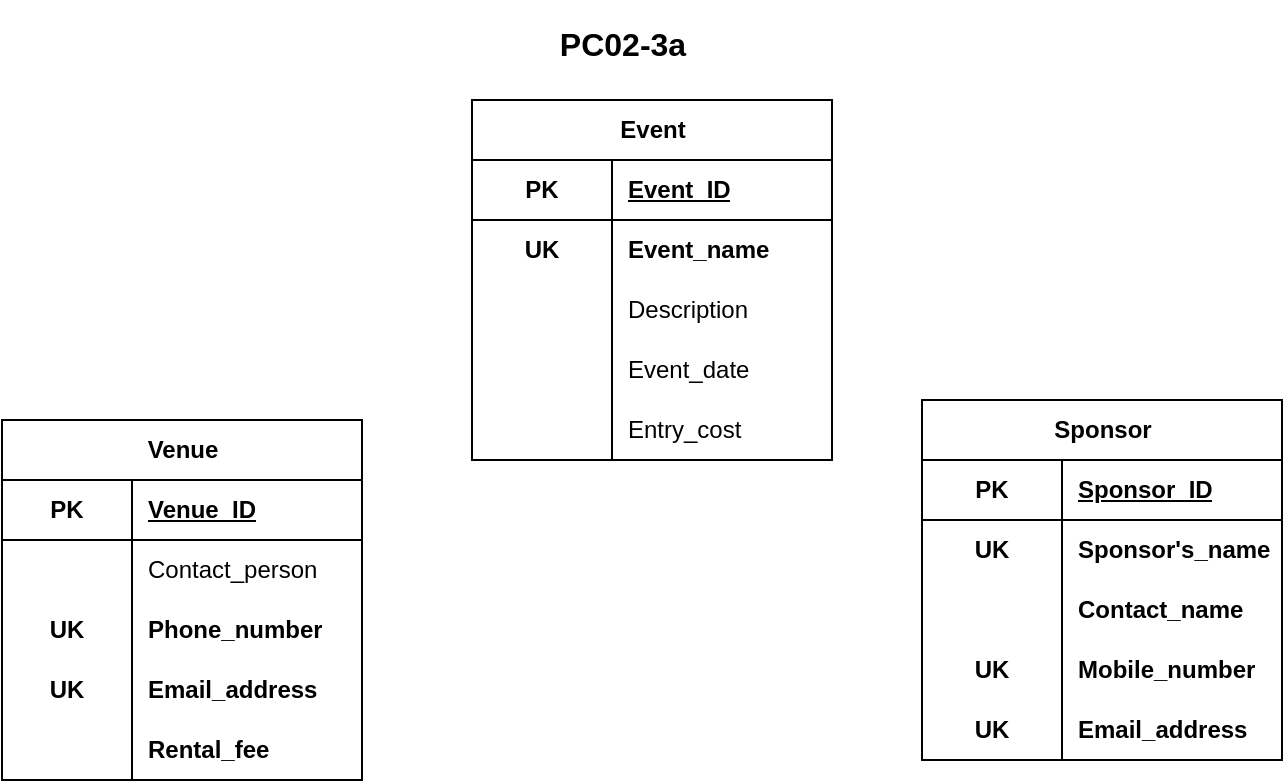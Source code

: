 <mxfile version="21.7.5" type="device" pages="3">
  <diagram name="P02-02a" id="Ffs9HhVI2s3Hlcz6L7l9">
    <mxGraphModel dx="1036" dy="623" grid="1" gridSize="10" guides="1" tooltips="1" connect="1" arrows="1" fold="1" page="1" pageScale="1" pageWidth="850" pageHeight="1100" math="0" shadow="0">
      <root>
        <mxCell id="0" />
        <mxCell id="1" parent="0" />
        <mxCell id="gxiYN2bhKEzCprX0lR_i-1" value="Event" style="shape=table;startSize=30;container=1;collapsible=1;childLayout=tableLayout;fixedRows=1;rowLines=0;fontStyle=1;align=center;resizeLast=1;html=1;" parent="1" vertex="1">
          <mxGeometry x="335" y="140" width="180" height="180" as="geometry" />
        </mxCell>
        <mxCell id="gxiYN2bhKEzCprX0lR_i-2" value="" style="shape=tableRow;horizontal=0;startSize=0;swimlaneHead=0;swimlaneBody=0;fillColor=none;collapsible=0;dropTarget=0;points=[[0,0.5],[1,0.5]];portConstraint=eastwest;top=0;left=0;right=0;bottom=1;" parent="gxiYN2bhKEzCprX0lR_i-1" vertex="1">
          <mxGeometry y="30" width="180" height="30" as="geometry" />
        </mxCell>
        <mxCell id="gxiYN2bhKEzCprX0lR_i-3" value="PK" style="shape=partialRectangle;connectable=0;fillColor=none;top=0;left=0;bottom=0;right=0;fontStyle=1;overflow=hidden;whiteSpace=wrap;html=1;" parent="gxiYN2bhKEzCprX0lR_i-2" vertex="1">
          <mxGeometry width="70" height="30" as="geometry">
            <mxRectangle width="70" height="30" as="alternateBounds" />
          </mxGeometry>
        </mxCell>
        <mxCell id="gxiYN2bhKEzCprX0lR_i-4" value="Event_ID" style="shape=partialRectangle;connectable=0;fillColor=none;top=0;left=0;bottom=0;right=0;align=left;spacingLeft=6;fontStyle=5;overflow=hidden;whiteSpace=wrap;html=1;" parent="gxiYN2bhKEzCprX0lR_i-2" vertex="1">
          <mxGeometry x="70" width="110" height="30" as="geometry">
            <mxRectangle width="110" height="30" as="alternateBounds" />
          </mxGeometry>
        </mxCell>
        <mxCell id="gxiYN2bhKEzCprX0lR_i-5" value="" style="shape=tableRow;horizontal=0;startSize=0;swimlaneHead=0;swimlaneBody=0;fillColor=none;collapsible=0;dropTarget=0;points=[[0,0.5],[1,0.5]];portConstraint=eastwest;top=0;left=0;right=0;bottom=0;" parent="gxiYN2bhKEzCprX0lR_i-1" vertex="1">
          <mxGeometry y="60" width="180" height="30" as="geometry" />
        </mxCell>
        <mxCell id="gxiYN2bhKEzCprX0lR_i-6" value="UK" style="shape=partialRectangle;connectable=0;fillColor=none;top=0;left=0;bottom=0;right=0;editable=1;overflow=hidden;whiteSpace=wrap;html=1;fontStyle=1" parent="gxiYN2bhKEzCprX0lR_i-5" vertex="1">
          <mxGeometry width="70" height="30" as="geometry">
            <mxRectangle width="70" height="30" as="alternateBounds" />
          </mxGeometry>
        </mxCell>
        <mxCell id="gxiYN2bhKEzCprX0lR_i-7" value="Event_name" style="shape=partialRectangle;connectable=0;fillColor=none;top=0;left=0;bottom=0;right=0;align=left;spacingLeft=6;overflow=hidden;whiteSpace=wrap;html=1;fontStyle=1" parent="gxiYN2bhKEzCprX0lR_i-5" vertex="1">
          <mxGeometry x="70" width="110" height="30" as="geometry">
            <mxRectangle width="110" height="30" as="alternateBounds" />
          </mxGeometry>
        </mxCell>
        <mxCell id="gxiYN2bhKEzCprX0lR_i-8" value="" style="shape=tableRow;horizontal=0;startSize=0;swimlaneHead=0;swimlaneBody=0;fillColor=none;collapsible=0;dropTarget=0;points=[[0,0.5],[1,0.5]];portConstraint=eastwest;top=0;left=0;right=0;bottom=0;" parent="gxiYN2bhKEzCprX0lR_i-1" vertex="1">
          <mxGeometry y="90" width="180" height="30" as="geometry" />
        </mxCell>
        <mxCell id="gxiYN2bhKEzCprX0lR_i-9" value="" style="shape=partialRectangle;connectable=0;fillColor=none;top=0;left=0;bottom=0;right=0;editable=1;overflow=hidden;whiteSpace=wrap;html=1;" parent="gxiYN2bhKEzCprX0lR_i-8" vertex="1">
          <mxGeometry width="70" height="30" as="geometry">
            <mxRectangle width="70" height="30" as="alternateBounds" />
          </mxGeometry>
        </mxCell>
        <mxCell id="gxiYN2bhKEzCprX0lR_i-10" value="Description&lt;span style=&quot;white-space: pre;&quot;&gt;&#x9;&lt;/span&gt;" style="shape=partialRectangle;connectable=0;fillColor=none;top=0;left=0;bottom=0;right=0;align=left;spacingLeft=6;overflow=hidden;whiteSpace=wrap;html=1;" parent="gxiYN2bhKEzCprX0lR_i-8" vertex="1">
          <mxGeometry x="70" width="110" height="30" as="geometry">
            <mxRectangle width="110" height="30" as="alternateBounds" />
          </mxGeometry>
        </mxCell>
        <mxCell id="gxiYN2bhKEzCprX0lR_i-11" value="" style="shape=tableRow;horizontal=0;startSize=0;swimlaneHead=0;swimlaneBody=0;fillColor=none;collapsible=0;dropTarget=0;points=[[0,0.5],[1,0.5]];portConstraint=eastwest;top=0;left=0;right=0;bottom=0;" parent="gxiYN2bhKEzCprX0lR_i-1" vertex="1">
          <mxGeometry y="120" width="180" height="30" as="geometry" />
        </mxCell>
        <mxCell id="gxiYN2bhKEzCprX0lR_i-12" value="" style="shape=partialRectangle;connectable=0;fillColor=none;top=0;left=0;bottom=0;right=0;editable=1;overflow=hidden;whiteSpace=wrap;html=1;" parent="gxiYN2bhKEzCprX0lR_i-11" vertex="1">
          <mxGeometry width="70" height="30" as="geometry">
            <mxRectangle width="70" height="30" as="alternateBounds" />
          </mxGeometry>
        </mxCell>
        <mxCell id="gxiYN2bhKEzCprX0lR_i-13" value="Event_date" style="shape=partialRectangle;connectable=0;fillColor=none;top=0;left=0;bottom=0;right=0;align=left;spacingLeft=6;overflow=hidden;whiteSpace=wrap;html=1;" parent="gxiYN2bhKEzCprX0lR_i-11" vertex="1">
          <mxGeometry x="70" width="110" height="30" as="geometry">
            <mxRectangle width="110" height="30" as="alternateBounds" />
          </mxGeometry>
        </mxCell>
        <mxCell id="gxiYN2bhKEzCprX0lR_i-14" value="" style="shape=tableRow;horizontal=0;startSize=0;swimlaneHead=0;swimlaneBody=0;fillColor=none;collapsible=0;dropTarget=0;points=[[0,0.5],[1,0.5]];portConstraint=eastwest;top=0;left=0;right=0;bottom=0;" parent="gxiYN2bhKEzCprX0lR_i-1" vertex="1">
          <mxGeometry y="150" width="180" height="30" as="geometry" />
        </mxCell>
        <mxCell id="gxiYN2bhKEzCprX0lR_i-15" value="" style="shape=partialRectangle;connectable=0;fillColor=none;top=0;left=0;bottom=0;right=0;editable=1;overflow=hidden;whiteSpace=wrap;html=1;" parent="gxiYN2bhKEzCprX0lR_i-14" vertex="1">
          <mxGeometry width="70" height="30" as="geometry">
            <mxRectangle width="70" height="30" as="alternateBounds" />
          </mxGeometry>
        </mxCell>
        <mxCell id="gxiYN2bhKEzCprX0lR_i-16" value="Entry_cost" style="shape=partialRectangle;connectable=0;fillColor=none;top=0;left=0;bottom=0;right=0;align=left;spacingLeft=6;overflow=hidden;whiteSpace=wrap;html=1;" parent="gxiYN2bhKEzCprX0lR_i-14" vertex="1">
          <mxGeometry x="70" width="110" height="30" as="geometry">
            <mxRectangle width="110" height="30" as="alternateBounds" />
          </mxGeometry>
        </mxCell>
        <mxCell id="gxiYN2bhKEzCprX0lR_i-17" value="Venue" style="shape=table;startSize=30;container=1;collapsible=1;childLayout=tableLayout;fixedRows=1;rowLines=0;fontStyle=1;align=center;resizeLast=1;html=1;" parent="1" vertex="1">
          <mxGeometry x="100" y="300" width="180" height="180" as="geometry" />
        </mxCell>
        <mxCell id="gxiYN2bhKEzCprX0lR_i-18" value="" style="shape=tableRow;horizontal=0;startSize=0;swimlaneHead=0;swimlaneBody=0;fillColor=none;collapsible=0;dropTarget=0;points=[[0,0.5],[1,0.5]];portConstraint=eastwest;top=0;left=0;right=0;bottom=1;" parent="gxiYN2bhKEzCprX0lR_i-17" vertex="1">
          <mxGeometry y="30" width="180" height="30" as="geometry" />
        </mxCell>
        <mxCell id="gxiYN2bhKEzCprX0lR_i-19" value="PK" style="shape=partialRectangle;connectable=0;fillColor=none;top=0;left=0;bottom=0;right=0;fontStyle=1;overflow=hidden;whiteSpace=wrap;html=1;" parent="gxiYN2bhKEzCprX0lR_i-18" vertex="1">
          <mxGeometry width="65" height="30" as="geometry">
            <mxRectangle width="65" height="30" as="alternateBounds" />
          </mxGeometry>
        </mxCell>
        <mxCell id="gxiYN2bhKEzCprX0lR_i-20" value="Venue_ID" style="shape=partialRectangle;connectable=0;fillColor=none;top=0;left=0;bottom=0;right=0;align=left;spacingLeft=6;fontStyle=5;overflow=hidden;whiteSpace=wrap;html=1;" parent="gxiYN2bhKEzCprX0lR_i-18" vertex="1">
          <mxGeometry x="65" width="115" height="30" as="geometry">
            <mxRectangle width="115" height="30" as="alternateBounds" />
          </mxGeometry>
        </mxCell>
        <mxCell id="gxiYN2bhKEzCprX0lR_i-21" value="" style="shape=tableRow;horizontal=0;startSize=0;swimlaneHead=0;swimlaneBody=0;fillColor=none;collapsible=0;dropTarget=0;points=[[0,0.5],[1,0.5]];portConstraint=eastwest;top=0;left=0;right=0;bottom=0;" parent="gxiYN2bhKEzCprX0lR_i-17" vertex="1">
          <mxGeometry y="60" width="180" height="30" as="geometry" />
        </mxCell>
        <mxCell id="gxiYN2bhKEzCprX0lR_i-22" value="" style="shape=partialRectangle;connectable=0;fillColor=none;top=0;left=0;bottom=0;right=0;editable=1;overflow=hidden;whiteSpace=wrap;html=1;" parent="gxiYN2bhKEzCprX0lR_i-21" vertex="1">
          <mxGeometry width="65" height="30" as="geometry">
            <mxRectangle width="65" height="30" as="alternateBounds" />
          </mxGeometry>
        </mxCell>
        <mxCell id="gxiYN2bhKEzCprX0lR_i-23" value="Contact_person" style="shape=partialRectangle;connectable=0;fillColor=none;top=0;left=0;bottom=0;right=0;align=left;spacingLeft=6;overflow=hidden;whiteSpace=wrap;html=1;" parent="gxiYN2bhKEzCprX0lR_i-21" vertex="1">
          <mxGeometry x="65" width="115" height="30" as="geometry">
            <mxRectangle width="115" height="30" as="alternateBounds" />
          </mxGeometry>
        </mxCell>
        <mxCell id="gxiYN2bhKEzCprX0lR_i-24" value="" style="shape=tableRow;horizontal=0;startSize=0;swimlaneHead=0;swimlaneBody=0;fillColor=none;collapsible=0;dropTarget=0;points=[[0,0.5],[1,0.5]];portConstraint=eastwest;top=0;left=0;right=0;bottom=0;" parent="gxiYN2bhKEzCprX0lR_i-17" vertex="1">
          <mxGeometry y="90" width="180" height="30" as="geometry" />
        </mxCell>
        <mxCell id="gxiYN2bhKEzCprX0lR_i-25" value="UK" style="shape=partialRectangle;connectable=0;fillColor=none;top=0;left=0;bottom=0;right=0;editable=1;overflow=hidden;whiteSpace=wrap;html=1;fontStyle=1" parent="gxiYN2bhKEzCprX0lR_i-24" vertex="1">
          <mxGeometry width="65" height="30" as="geometry">
            <mxRectangle width="65" height="30" as="alternateBounds" />
          </mxGeometry>
        </mxCell>
        <mxCell id="gxiYN2bhKEzCprX0lR_i-26" value="Phone_number" style="shape=partialRectangle;connectable=0;fillColor=none;top=0;left=0;bottom=0;right=0;align=left;spacingLeft=6;overflow=hidden;whiteSpace=wrap;html=1;fontStyle=1" parent="gxiYN2bhKEzCprX0lR_i-24" vertex="1">
          <mxGeometry x="65" width="115" height="30" as="geometry">
            <mxRectangle width="115" height="30" as="alternateBounds" />
          </mxGeometry>
        </mxCell>
        <mxCell id="gxiYN2bhKEzCprX0lR_i-27" value="" style="shape=tableRow;horizontal=0;startSize=0;swimlaneHead=0;swimlaneBody=0;fillColor=none;collapsible=0;dropTarget=0;points=[[0,0.5],[1,0.5]];portConstraint=eastwest;top=0;left=0;right=0;bottom=0;" parent="gxiYN2bhKEzCprX0lR_i-17" vertex="1">
          <mxGeometry y="120" width="180" height="30" as="geometry" />
        </mxCell>
        <mxCell id="gxiYN2bhKEzCprX0lR_i-28" value="UK" style="shape=partialRectangle;connectable=0;fillColor=none;top=0;left=0;bottom=0;right=0;editable=1;overflow=hidden;whiteSpace=wrap;html=1;fontStyle=1" parent="gxiYN2bhKEzCprX0lR_i-27" vertex="1">
          <mxGeometry width="65" height="30" as="geometry">
            <mxRectangle width="65" height="30" as="alternateBounds" />
          </mxGeometry>
        </mxCell>
        <mxCell id="gxiYN2bhKEzCprX0lR_i-29" value="Email_address" style="shape=partialRectangle;connectable=0;fillColor=none;top=0;left=0;bottom=0;right=0;align=left;spacingLeft=6;overflow=hidden;whiteSpace=wrap;html=1;fontStyle=1" parent="gxiYN2bhKEzCprX0lR_i-27" vertex="1">
          <mxGeometry x="65" width="115" height="30" as="geometry">
            <mxRectangle width="115" height="30" as="alternateBounds" />
          </mxGeometry>
        </mxCell>
        <mxCell id="gxiYN2bhKEzCprX0lR_i-30" value="" style="shape=tableRow;horizontal=0;startSize=0;swimlaneHead=0;swimlaneBody=0;fillColor=none;collapsible=0;dropTarget=0;points=[[0,0.5],[1,0.5]];portConstraint=eastwest;top=0;left=0;right=0;bottom=0;" parent="gxiYN2bhKEzCprX0lR_i-17" vertex="1">
          <mxGeometry y="150" width="180" height="30" as="geometry" />
        </mxCell>
        <mxCell id="gxiYN2bhKEzCprX0lR_i-31" value="" style="shape=partialRectangle;connectable=0;fillColor=none;top=0;left=0;bottom=0;right=0;editable=1;overflow=hidden;whiteSpace=wrap;html=1;" parent="gxiYN2bhKEzCprX0lR_i-30" vertex="1">
          <mxGeometry width="65" height="30" as="geometry">
            <mxRectangle width="65" height="30" as="alternateBounds" />
          </mxGeometry>
        </mxCell>
        <mxCell id="gxiYN2bhKEzCprX0lR_i-32" value="Rental_fee" style="shape=partialRectangle;connectable=0;fillColor=none;top=0;left=0;bottom=0;right=0;align=left;spacingLeft=6;overflow=hidden;whiteSpace=wrap;html=1;fontStyle=1" parent="gxiYN2bhKEzCprX0lR_i-30" vertex="1">
          <mxGeometry x="65" width="115" height="30" as="geometry">
            <mxRectangle width="115" height="30" as="alternateBounds" />
          </mxGeometry>
        </mxCell>
        <mxCell id="gxiYN2bhKEzCprX0lR_i-33" value="Sponsor" style="shape=table;startSize=30;container=1;collapsible=1;childLayout=tableLayout;fixedRows=1;rowLines=0;fontStyle=1;align=center;resizeLast=1;html=1;" parent="1" vertex="1">
          <mxGeometry x="560" y="290" width="180" height="180" as="geometry" />
        </mxCell>
        <mxCell id="gxiYN2bhKEzCprX0lR_i-34" value="" style="shape=tableRow;horizontal=0;startSize=0;swimlaneHead=0;swimlaneBody=0;fillColor=none;collapsible=0;dropTarget=0;points=[[0,0.5],[1,0.5]];portConstraint=eastwest;top=0;left=0;right=0;bottom=1;" parent="gxiYN2bhKEzCprX0lR_i-33" vertex="1">
          <mxGeometry y="30" width="180" height="30" as="geometry" />
        </mxCell>
        <mxCell id="gxiYN2bhKEzCprX0lR_i-35" value="PK" style="shape=partialRectangle;connectable=0;fillColor=none;top=0;left=0;bottom=0;right=0;fontStyle=1;overflow=hidden;whiteSpace=wrap;html=1;" parent="gxiYN2bhKEzCprX0lR_i-34" vertex="1">
          <mxGeometry width="70" height="30" as="geometry">
            <mxRectangle width="70" height="30" as="alternateBounds" />
          </mxGeometry>
        </mxCell>
        <mxCell id="gxiYN2bhKEzCprX0lR_i-36" value="Sponsor_ID" style="shape=partialRectangle;connectable=0;fillColor=none;top=0;left=0;bottom=0;right=0;align=left;spacingLeft=6;fontStyle=5;overflow=hidden;whiteSpace=wrap;html=1;" parent="gxiYN2bhKEzCprX0lR_i-34" vertex="1">
          <mxGeometry x="70" width="110" height="30" as="geometry">
            <mxRectangle width="110" height="30" as="alternateBounds" />
          </mxGeometry>
        </mxCell>
        <mxCell id="gxiYN2bhKEzCprX0lR_i-37" value="" style="shape=tableRow;horizontal=0;startSize=0;swimlaneHead=0;swimlaneBody=0;fillColor=none;collapsible=0;dropTarget=0;points=[[0,0.5],[1,0.5]];portConstraint=eastwest;top=0;left=0;right=0;bottom=0;" parent="gxiYN2bhKEzCprX0lR_i-33" vertex="1">
          <mxGeometry y="60" width="180" height="30" as="geometry" />
        </mxCell>
        <mxCell id="gxiYN2bhKEzCprX0lR_i-38" value="UK" style="shape=partialRectangle;connectable=0;fillColor=none;top=0;left=0;bottom=0;right=0;editable=1;overflow=hidden;whiteSpace=wrap;html=1;fontStyle=1" parent="gxiYN2bhKEzCprX0lR_i-37" vertex="1">
          <mxGeometry width="70" height="30" as="geometry">
            <mxRectangle width="70" height="30" as="alternateBounds" />
          </mxGeometry>
        </mxCell>
        <mxCell id="gxiYN2bhKEzCprX0lR_i-39" value="Sponsor&#39;s_name" style="shape=partialRectangle;connectable=0;fillColor=none;top=0;left=0;bottom=0;right=0;align=left;spacingLeft=6;overflow=hidden;whiteSpace=wrap;html=1;fontStyle=1" parent="gxiYN2bhKEzCprX0lR_i-37" vertex="1">
          <mxGeometry x="70" width="110" height="30" as="geometry">
            <mxRectangle width="110" height="30" as="alternateBounds" />
          </mxGeometry>
        </mxCell>
        <mxCell id="gxiYN2bhKEzCprX0lR_i-40" value="" style="shape=tableRow;horizontal=0;startSize=0;swimlaneHead=0;swimlaneBody=0;fillColor=none;collapsible=0;dropTarget=0;points=[[0,0.5],[1,0.5]];portConstraint=eastwest;top=0;left=0;right=0;bottom=0;" parent="gxiYN2bhKEzCprX0lR_i-33" vertex="1">
          <mxGeometry y="90" width="180" height="30" as="geometry" />
        </mxCell>
        <mxCell id="gxiYN2bhKEzCprX0lR_i-41" value="" style="shape=partialRectangle;connectable=0;fillColor=none;top=0;left=0;bottom=0;right=0;editable=1;overflow=hidden;whiteSpace=wrap;html=1;" parent="gxiYN2bhKEzCprX0lR_i-40" vertex="1">
          <mxGeometry width="70" height="30" as="geometry">
            <mxRectangle width="70" height="30" as="alternateBounds" />
          </mxGeometry>
        </mxCell>
        <mxCell id="gxiYN2bhKEzCprX0lR_i-42" value="&lt;b&gt;Contact_name&lt;/b&gt;" style="shape=partialRectangle;connectable=0;fillColor=none;top=0;left=0;bottom=0;right=0;align=left;spacingLeft=6;overflow=hidden;whiteSpace=wrap;html=1;" parent="gxiYN2bhKEzCprX0lR_i-40" vertex="1">
          <mxGeometry x="70" width="110" height="30" as="geometry">
            <mxRectangle width="110" height="30" as="alternateBounds" />
          </mxGeometry>
        </mxCell>
        <mxCell id="gxiYN2bhKEzCprX0lR_i-43" value="" style="shape=tableRow;horizontal=0;startSize=0;swimlaneHead=0;swimlaneBody=0;fillColor=none;collapsible=0;dropTarget=0;points=[[0,0.5],[1,0.5]];portConstraint=eastwest;top=0;left=0;right=0;bottom=0;" parent="gxiYN2bhKEzCprX0lR_i-33" vertex="1">
          <mxGeometry y="120" width="180" height="30" as="geometry" />
        </mxCell>
        <mxCell id="gxiYN2bhKEzCprX0lR_i-44" value="UK" style="shape=partialRectangle;connectable=0;fillColor=none;top=0;left=0;bottom=0;right=0;editable=1;overflow=hidden;whiteSpace=wrap;html=1;fontStyle=1" parent="gxiYN2bhKEzCprX0lR_i-43" vertex="1">
          <mxGeometry width="70" height="30" as="geometry">
            <mxRectangle width="70" height="30" as="alternateBounds" />
          </mxGeometry>
        </mxCell>
        <mxCell id="gxiYN2bhKEzCprX0lR_i-45" value="&lt;b&gt;Mobile_number&lt;/b&gt;" style="shape=partialRectangle;connectable=0;fillColor=none;top=0;left=0;bottom=0;right=0;align=left;spacingLeft=6;overflow=hidden;whiteSpace=wrap;html=1;" parent="gxiYN2bhKEzCprX0lR_i-43" vertex="1">
          <mxGeometry x="70" width="110" height="30" as="geometry">
            <mxRectangle width="110" height="30" as="alternateBounds" />
          </mxGeometry>
        </mxCell>
        <mxCell id="gxiYN2bhKEzCprX0lR_i-46" value="" style="shape=tableRow;horizontal=0;startSize=0;swimlaneHead=0;swimlaneBody=0;fillColor=none;collapsible=0;dropTarget=0;points=[[0,0.5],[1,0.5]];portConstraint=eastwest;top=0;left=0;right=0;bottom=0;" parent="gxiYN2bhKEzCprX0lR_i-33" vertex="1">
          <mxGeometry y="150" width="180" height="30" as="geometry" />
        </mxCell>
        <mxCell id="gxiYN2bhKEzCprX0lR_i-47" value="UK" style="shape=partialRectangle;connectable=0;fillColor=none;top=0;left=0;bottom=0;right=0;editable=1;overflow=hidden;whiteSpace=wrap;html=1;fontStyle=1" parent="gxiYN2bhKEzCprX0lR_i-46" vertex="1">
          <mxGeometry width="70" height="30" as="geometry">
            <mxRectangle width="70" height="30" as="alternateBounds" />
          </mxGeometry>
        </mxCell>
        <mxCell id="gxiYN2bhKEzCprX0lR_i-48" value="Email_address" style="shape=partialRectangle;connectable=0;fillColor=none;top=0;left=0;bottom=0;right=0;align=left;spacingLeft=6;overflow=hidden;whiteSpace=wrap;html=1;fontStyle=1" parent="gxiYN2bhKEzCprX0lR_i-46" vertex="1">
          <mxGeometry x="70" width="110" height="30" as="geometry">
            <mxRectangle width="110" height="30" as="alternateBounds" />
          </mxGeometry>
        </mxCell>
        <mxCell id="PYlWLJN4o2Dao2aQG_9m-1" value="&lt;font style=&quot;font-size: 16px;&quot;&gt;PC02-3a&lt;/font&gt;" style="text;strokeColor=none;fillColor=none;html=1;fontSize=24;fontStyle=1;verticalAlign=middle;align=center;" parent="1" vertex="1">
          <mxGeometry x="360" y="90" width="100" height="40" as="geometry" />
        </mxCell>
      </root>
    </mxGraphModel>
  </diagram>
  <diagram id="LeB6Gbfp9Zr7jyrX_SpA" name="P02-02b">
    <mxGraphModel dx="1886" dy="623" grid="1" gridSize="10" guides="1" tooltips="1" connect="1" arrows="1" fold="1" page="1" pageScale="1" pageWidth="850" pageHeight="1100" math="0" shadow="0">
      <root>
        <mxCell id="0" />
        <mxCell id="1" parent="0" />
        <mxCell id="_7Deu1R2n-YuMOPhQfX5-1" value="Event" style="shape=table;startSize=30;container=1;collapsible=1;childLayout=tableLayout;fixedRows=1;rowLines=0;fontStyle=1;align=center;resizeLast=1;html=1;" parent="1" vertex="1">
          <mxGeometry x="300" y="70" width="180" height="240" as="geometry" />
        </mxCell>
        <mxCell id="_7Deu1R2n-YuMOPhQfX5-2" value="" style="shape=tableRow;horizontal=0;startSize=0;swimlaneHead=0;swimlaneBody=0;fillColor=none;collapsible=0;dropTarget=0;points=[[0,0.5],[1,0.5]];portConstraint=eastwest;top=0;left=0;right=0;bottom=1;" parent="_7Deu1R2n-YuMOPhQfX5-1" vertex="1">
          <mxGeometry y="30" width="180" height="30" as="geometry" />
        </mxCell>
        <mxCell id="_7Deu1R2n-YuMOPhQfX5-3" value="PK" style="shape=partialRectangle;connectable=0;fillColor=none;top=0;left=0;bottom=0;right=0;fontStyle=1;overflow=hidden;whiteSpace=wrap;html=1;" parent="_7Deu1R2n-YuMOPhQfX5-2" vertex="1">
          <mxGeometry width="70" height="30" as="geometry">
            <mxRectangle width="70" height="30" as="alternateBounds" />
          </mxGeometry>
        </mxCell>
        <mxCell id="_7Deu1R2n-YuMOPhQfX5-4" value="Event_ID" style="shape=partialRectangle;connectable=0;fillColor=none;top=0;left=0;bottom=0;right=0;align=left;spacingLeft=6;fontStyle=5;overflow=hidden;whiteSpace=wrap;html=1;" parent="_7Deu1R2n-YuMOPhQfX5-2" vertex="1">
          <mxGeometry x="70" width="110" height="30" as="geometry">
            <mxRectangle width="110" height="30" as="alternateBounds" />
          </mxGeometry>
        </mxCell>
        <mxCell id="_7Deu1R2n-YuMOPhQfX5-5" value="" style="shape=tableRow;horizontal=0;startSize=0;swimlaneHead=0;swimlaneBody=0;fillColor=none;collapsible=0;dropTarget=0;points=[[0,0.5],[1,0.5]];portConstraint=eastwest;top=0;left=0;right=0;bottom=0;" parent="_7Deu1R2n-YuMOPhQfX5-1" vertex="1">
          <mxGeometry y="60" width="180" height="30" as="geometry" />
        </mxCell>
        <mxCell id="_7Deu1R2n-YuMOPhQfX5-6" value="UK" style="shape=partialRectangle;connectable=0;fillColor=none;top=0;left=0;bottom=0;right=0;editable=1;overflow=hidden;whiteSpace=wrap;html=1;fontStyle=1" parent="_7Deu1R2n-YuMOPhQfX5-5" vertex="1">
          <mxGeometry width="70" height="30" as="geometry">
            <mxRectangle width="70" height="30" as="alternateBounds" />
          </mxGeometry>
        </mxCell>
        <mxCell id="_7Deu1R2n-YuMOPhQfX5-7" value="Event_name" style="shape=partialRectangle;connectable=0;fillColor=none;top=0;left=0;bottom=0;right=0;align=left;spacingLeft=6;overflow=hidden;whiteSpace=wrap;html=1;fontStyle=1" parent="_7Deu1R2n-YuMOPhQfX5-5" vertex="1">
          <mxGeometry x="70" width="110" height="30" as="geometry">
            <mxRectangle width="110" height="30" as="alternateBounds" />
          </mxGeometry>
        </mxCell>
        <mxCell id="_7Deu1R2n-YuMOPhQfX5-8" value="" style="shape=tableRow;horizontal=0;startSize=0;swimlaneHead=0;swimlaneBody=0;fillColor=none;collapsible=0;dropTarget=0;points=[[0,0.5],[1,0.5]];portConstraint=eastwest;top=0;left=0;right=0;bottom=0;" parent="_7Deu1R2n-YuMOPhQfX5-1" vertex="1">
          <mxGeometry y="90" width="180" height="30" as="geometry" />
        </mxCell>
        <mxCell id="_7Deu1R2n-YuMOPhQfX5-9" value="" style="shape=partialRectangle;connectable=0;fillColor=none;top=0;left=0;bottom=0;right=0;editable=1;overflow=hidden;whiteSpace=wrap;html=1;" parent="_7Deu1R2n-YuMOPhQfX5-8" vertex="1">
          <mxGeometry width="70" height="30" as="geometry">
            <mxRectangle width="70" height="30" as="alternateBounds" />
          </mxGeometry>
        </mxCell>
        <mxCell id="_7Deu1R2n-YuMOPhQfX5-10" value="Description&lt;span style=&quot;white-space: pre;&quot;&gt;&#x9;&lt;/span&gt;" style="shape=partialRectangle;connectable=0;fillColor=none;top=0;left=0;bottom=0;right=0;align=left;spacingLeft=6;overflow=hidden;whiteSpace=wrap;html=1;fontStyle=1" parent="_7Deu1R2n-YuMOPhQfX5-8" vertex="1">
          <mxGeometry x="70" width="110" height="30" as="geometry">
            <mxRectangle width="110" height="30" as="alternateBounds" />
          </mxGeometry>
        </mxCell>
        <mxCell id="_7Deu1R2n-YuMOPhQfX5-11" value="" style="shape=tableRow;horizontal=0;startSize=0;swimlaneHead=0;swimlaneBody=0;fillColor=none;collapsible=0;dropTarget=0;points=[[0,0.5],[1,0.5]];portConstraint=eastwest;top=0;left=0;right=0;bottom=0;" parent="_7Deu1R2n-YuMOPhQfX5-1" vertex="1">
          <mxGeometry y="120" width="180" height="30" as="geometry" />
        </mxCell>
        <mxCell id="_7Deu1R2n-YuMOPhQfX5-12" value="" style="shape=partialRectangle;connectable=0;fillColor=none;top=0;left=0;bottom=0;right=0;editable=1;overflow=hidden;whiteSpace=wrap;html=1;" parent="_7Deu1R2n-YuMOPhQfX5-11" vertex="1">
          <mxGeometry width="70" height="30" as="geometry">
            <mxRectangle width="70" height="30" as="alternateBounds" />
          </mxGeometry>
        </mxCell>
        <mxCell id="_7Deu1R2n-YuMOPhQfX5-13" value="Event_date" style="shape=partialRectangle;connectable=0;fillColor=none;top=0;left=0;bottom=0;right=0;align=left;spacingLeft=6;overflow=hidden;whiteSpace=wrap;html=1;fontStyle=0" parent="_7Deu1R2n-YuMOPhQfX5-11" vertex="1">
          <mxGeometry x="70" width="110" height="30" as="geometry">
            <mxRectangle width="110" height="30" as="alternateBounds" />
          </mxGeometry>
        </mxCell>
        <mxCell id="_7Deu1R2n-YuMOPhQfX5-14" value="" style="shape=tableRow;horizontal=0;startSize=0;swimlaneHead=0;swimlaneBody=0;fillColor=none;collapsible=0;dropTarget=0;points=[[0,0.5],[1,0.5]];portConstraint=eastwest;top=0;left=0;right=0;bottom=0;" parent="_7Deu1R2n-YuMOPhQfX5-1" vertex="1">
          <mxGeometry y="150" width="180" height="30" as="geometry" />
        </mxCell>
        <mxCell id="_7Deu1R2n-YuMOPhQfX5-15" value="" style="shape=partialRectangle;connectable=0;fillColor=none;top=0;left=0;bottom=0;right=0;editable=1;overflow=hidden;whiteSpace=wrap;html=1;" parent="_7Deu1R2n-YuMOPhQfX5-14" vertex="1">
          <mxGeometry width="70" height="30" as="geometry">
            <mxRectangle width="70" height="30" as="alternateBounds" />
          </mxGeometry>
        </mxCell>
        <mxCell id="_7Deu1R2n-YuMOPhQfX5-16" value="Entry_cost" style="shape=partialRectangle;connectable=0;fillColor=none;top=0;left=0;bottom=0;right=0;align=left;spacingLeft=6;overflow=hidden;whiteSpace=wrap;html=1;fontStyle=0" parent="_7Deu1R2n-YuMOPhQfX5-14" vertex="1">
          <mxGeometry x="70" width="110" height="30" as="geometry">
            <mxRectangle width="110" height="30" as="alternateBounds" />
          </mxGeometry>
        </mxCell>
        <mxCell id="nSXgmXzMj5hombSBZg23-17" value="" style="shape=tableRow;horizontal=0;startSize=0;swimlaneHead=0;swimlaneBody=0;fillColor=none;collapsible=0;dropTarget=0;points=[[0,0.5],[1,0.5]];portConstraint=eastwest;top=0;left=0;right=0;bottom=0;" parent="_7Deu1R2n-YuMOPhQfX5-1" vertex="1">
          <mxGeometry y="180" width="180" height="30" as="geometry" />
        </mxCell>
        <mxCell id="nSXgmXzMj5hombSBZg23-18" value="FK" style="shape=partialRectangle;connectable=0;fillColor=none;top=0;left=0;bottom=0;right=0;editable=1;overflow=hidden;whiteSpace=wrap;html=1;" parent="nSXgmXzMj5hombSBZg23-17" vertex="1">
          <mxGeometry width="70" height="30" as="geometry">
            <mxRectangle width="70" height="30" as="alternateBounds" />
          </mxGeometry>
        </mxCell>
        <mxCell id="nSXgmXzMj5hombSBZg23-19" value="Venues_ID" style="shape=partialRectangle;connectable=0;fillColor=none;top=0;left=0;bottom=0;right=0;align=left;spacingLeft=6;overflow=hidden;whiteSpace=wrap;html=1;fontStyle=0" parent="nSXgmXzMj5hombSBZg23-17" vertex="1">
          <mxGeometry x="70" width="110" height="30" as="geometry">
            <mxRectangle width="110" height="30" as="alternateBounds" />
          </mxGeometry>
        </mxCell>
        <mxCell id="nSXgmXzMj5hombSBZg23-20" value="" style="shape=tableRow;horizontal=0;startSize=0;swimlaneHead=0;swimlaneBody=0;fillColor=none;collapsible=0;dropTarget=0;points=[[0,0.5],[1,0.5]];portConstraint=eastwest;top=0;left=0;right=0;bottom=0;" parent="_7Deu1R2n-YuMOPhQfX5-1" vertex="1">
          <mxGeometry y="210" width="180" height="30" as="geometry" />
        </mxCell>
        <mxCell id="nSXgmXzMj5hombSBZg23-21" value="FK" style="shape=partialRectangle;connectable=0;fillColor=none;top=0;left=0;bottom=0;right=0;editable=1;overflow=hidden;whiteSpace=wrap;html=1;" parent="nSXgmXzMj5hombSBZg23-20" vertex="1">
          <mxGeometry width="70" height="30" as="geometry">
            <mxRectangle width="70" height="30" as="alternateBounds" />
          </mxGeometry>
        </mxCell>
        <mxCell id="nSXgmXzMj5hombSBZg23-22" value="Sponsor_ID" style="shape=partialRectangle;connectable=0;fillColor=none;top=0;left=0;bottom=0;right=0;align=left;spacingLeft=6;overflow=hidden;whiteSpace=wrap;html=1;fontStyle=0" parent="nSXgmXzMj5hombSBZg23-20" vertex="1">
          <mxGeometry x="70" width="110" height="30" as="geometry">
            <mxRectangle width="110" height="30" as="alternateBounds" />
          </mxGeometry>
        </mxCell>
        <mxCell id="_7Deu1R2n-YuMOPhQfX5-17" value="Venue" style="shape=table;startSize=30;container=1;collapsible=1;childLayout=tableLayout;fixedRows=1;rowLines=0;fontStyle=1;align=center;resizeLast=1;html=1;" parent="1" vertex="1">
          <mxGeometry x="60" y="340" width="180" height="180" as="geometry" />
        </mxCell>
        <mxCell id="_7Deu1R2n-YuMOPhQfX5-18" value="" style="shape=tableRow;horizontal=0;startSize=0;swimlaneHead=0;swimlaneBody=0;fillColor=none;collapsible=0;dropTarget=0;points=[[0,0.5],[1,0.5]];portConstraint=eastwest;top=0;left=0;right=0;bottom=1;" parent="_7Deu1R2n-YuMOPhQfX5-17" vertex="1">
          <mxGeometry y="30" width="180" height="30" as="geometry" />
        </mxCell>
        <mxCell id="_7Deu1R2n-YuMOPhQfX5-19" value="PK" style="shape=partialRectangle;connectable=0;fillColor=none;top=0;left=0;bottom=0;right=0;fontStyle=1;overflow=hidden;whiteSpace=wrap;html=1;" parent="_7Deu1R2n-YuMOPhQfX5-18" vertex="1">
          <mxGeometry width="65" height="30" as="geometry">
            <mxRectangle width="65" height="30" as="alternateBounds" />
          </mxGeometry>
        </mxCell>
        <mxCell id="_7Deu1R2n-YuMOPhQfX5-20" value="Venue_ID" style="shape=partialRectangle;connectable=0;fillColor=none;top=0;left=0;bottom=0;right=0;align=left;spacingLeft=6;fontStyle=5;overflow=hidden;whiteSpace=wrap;html=1;" parent="_7Deu1R2n-YuMOPhQfX5-18" vertex="1">
          <mxGeometry x="65" width="115" height="30" as="geometry">
            <mxRectangle width="115" height="30" as="alternateBounds" />
          </mxGeometry>
        </mxCell>
        <mxCell id="_7Deu1R2n-YuMOPhQfX5-21" value="" style="shape=tableRow;horizontal=0;startSize=0;swimlaneHead=0;swimlaneBody=0;fillColor=none;collapsible=0;dropTarget=0;points=[[0,0.5],[1,0.5]];portConstraint=eastwest;top=0;left=0;right=0;bottom=0;" parent="_7Deu1R2n-YuMOPhQfX5-17" vertex="1">
          <mxGeometry y="60" width="180" height="30" as="geometry" />
        </mxCell>
        <mxCell id="_7Deu1R2n-YuMOPhQfX5-22" value="" style="shape=partialRectangle;connectable=0;fillColor=none;top=0;left=0;bottom=0;right=0;editable=1;overflow=hidden;whiteSpace=wrap;html=1;" parent="_7Deu1R2n-YuMOPhQfX5-21" vertex="1">
          <mxGeometry width="65" height="30" as="geometry">
            <mxRectangle width="65" height="30" as="alternateBounds" />
          </mxGeometry>
        </mxCell>
        <mxCell id="_7Deu1R2n-YuMOPhQfX5-23" value="Contact_person" style="shape=partialRectangle;connectable=0;fillColor=none;top=0;left=0;bottom=0;right=0;align=left;spacingLeft=6;overflow=hidden;whiteSpace=wrap;html=1;fontStyle=1" parent="_7Deu1R2n-YuMOPhQfX5-21" vertex="1">
          <mxGeometry x="65" width="115" height="30" as="geometry">
            <mxRectangle width="115" height="30" as="alternateBounds" />
          </mxGeometry>
        </mxCell>
        <mxCell id="_7Deu1R2n-YuMOPhQfX5-24" value="" style="shape=tableRow;horizontal=0;startSize=0;swimlaneHead=0;swimlaneBody=0;fillColor=none;collapsible=0;dropTarget=0;points=[[0,0.5],[1,0.5]];portConstraint=eastwest;top=0;left=0;right=0;bottom=0;" parent="_7Deu1R2n-YuMOPhQfX5-17" vertex="1">
          <mxGeometry y="90" width="180" height="30" as="geometry" />
        </mxCell>
        <mxCell id="_7Deu1R2n-YuMOPhQfX5-25" value="UK" style="shape=partialRectangle;connectable=0;fillColor=none;top=0;left=0;bottom=0;right=0;editable=1;overflow=hidden;whiteSpace=wrap;html=1;fontStyle=1" parent="_7Deu1R2n-YuMOPhQfX5-24" vertex="1">
          <mxGeometry width="65" height="30" as="geometry">
            <mxRectangle width="65" height="30" as="alternateBounds" />
          </mxGeometry>
        </mxCell>
        <mxCell id="_7Deu1R2n-YuMOPhQfX5-26" value="Phone_number" style="shape=partialRectangle;connectable=0;fillColor=none;top=0;left=0;bottom=0;right=0;align=left;spacingLeft=6;overflow=hidden;whiteSpace=wrap;html=1;fontStyle=1" parent="_7Deu1R2n-YuMOPhQfX5-24" vertex="1">
          <mxGeometry x="65" width="115" height="30" as="geometry">
            <mxRectangle width="115" height="30" as="alternateBounds" />
          </mxGeometry>
        </mxCell>
        <mxCell id="_7Deu1R2n-YuMOPhQfX5-27" value="" style="shape=tableRow;horizontal=0;startSize=0;swimlaneHead=0;swimlaneBody=0;fillColor=none;collapsible=0;dropTarget=0;points=[[0,0.5],[1,0.5]];portConstraint=eastwest;top=0;left=0;right=0;bottom=0;" parent="_7Deu1R2n-YuMOPhQfX5-17" vertex="1">
          <mxGeometry y="120" width="180" height="30" as="geometry" />
        </mxCell>
        <mxCell id="_7Deu1R2n-YuMOPhQfX5-28" value="UK" style="shape=partialRectangle;connectable=0;fillColor=none;top=0;left=0;bottom=0;right=0;editable=1;overflow=hidden;whiteSpace=wrap;html=1;fontStyle=1" parent="_7Deu1R2n-YuMOPhQfX5-27" vertex="1">
          <mxGeometry width="65" height="30" as="geometry">
            <mxRectangle width="65" height="30" as="alternateBounds" />
          </mxGeometry>
        </mxCell>
        <mxCell id="_7Deu1R2n-YuMOPhQfX5-29" value="Email_address" style="shape=partialRectangle;connectable=0;fillColor=none;top=0;left=0;bottom=0;right=0;align=left;spacingLeft=6;overflow=hidden;whiteSpace=wrap;html=1;fontStyle=1" parent="_7Deu1R2n-YuMOPhQfX5-27" vertex="1">
          <mxGeometry x="65" width="115" height="30" as="geometry">
            <mxRectangle width="115" height="30" as="alternateBounds" />
          </mxGeometry>
        </mxCell>
        <mxCell id="_7Deu1R2n-YuMOPhQfX5-30" value="" style="shape=tableRow;horizontal=0;startSize=0;swimlaneHead=0;swimlaneBody=0;fillColor=none;collapsible=0;dropTarget=0;points=[[0,0.5],[1,0.5]];portConstraint=eastwest;top=0;left=0;right=0;bottom=0;" parent="_7Deu1R2n-YuMOPhQfX5-17" vertex="1">
          <mxGeometry y="150" width="180" height="30" as="geometry" />
        </mxCell>
        <mxCell id="_7Deu1R2n-YuMOPhQfX5-31" value="" style="shape=partialRectangle;connectable=0;fillColor=none;top=0;left=0;bottom=0;right=0;editable=1;overflow=hidden;whiteSpace=wrap;html=1;" parent="_7Deu1R2n-YuMOPhQfX5-30" vertex="1">
          <mxGeometry width="65" height="30" as="geometry">
            <mxRectangle width="65" height="30" as="alternateBounds" />
          </mxGeometry>
        </mxCell>
        <mxCell id="_7Deu1R2n-YuMOPhQfX5-32" value="&lt;b&gt;Rental_fee&lt;/b&gt;" style="shape=partialRectangle;connectable=0;fillColor=none;top=0;left=0;bottom=0;right=0;align=left;spacingLeft=6;overflow=hidden;whiteSpace=wrap;html=1;" parent="_7Deu1R2n-YuMOPhQfX5-30" vertex="1">
          <mxGeometry x="65" width="115" height="30" as="geometry">
            <mxRectangle width="115" height="30" as="alternateBounds" />
          </mxGeometry>
        </mxCell>
        <mxCell id="_7Deu1R2n-YuMOPhQfX5-33" value="Sponsor" style="shape=table;startSize=30;container=1;collapsible=1;childLayout=tableLayout;fixedRows=1;rowLines=0;fontStyle=1;align=center;resizeLast=1;html=1;" parent="1" vertex="1">
          <mxGeometry x="500" y="360" width="180" height="180" as="geometry" />
        </mxCell>
        <mxCell id="_7Deu1R2n-YuMOPhQfX5-34" value="" style="shape=tableRow;horizontal=0;startSize=0;swimlaneHead=0;swimlaneBody=0;fillColor=none;collapsible=0;dropTarget=0;points=[[0,0.5],[1,0.5]];portConstraint=eastwest;top=0;left=0;right=0;bottom=1;" parent="_7Deu1R2n-YuMOPhQfX5-33" vertex="1">
          <mxGeometry y="30" width="180" height="30" as="geometry" />
        </mxCell>
        <mxCell id="_7Deu1R2n-YuMOPhQfX5-35" value="PK" style="shape=partialRectangle;connectable=0;fillColor=none;top=0;left=0;bottom=0;right=0;fontStyle=1;overflow=hidden;whiteSpace=wrap;html=1;" parent="_7Deu1R2n-YuMOPhQfX5-34" vertex="1">
          <mxGeometry width="70" height="30" as="geometry">
            <mxRectangle width="70" height="30" as="alternateBounds" />
          </mxGeometry>
        </mxCell>
        <mxCell id="_7Deu1R2n-YuMOPhQfX5-36" value="Sponsor&#39;s_ID" style="shape=partialRectangle;connectable=0;fillColor=none;top=0;left=0;bottom=0;right=0;align=left;spacingLeft=6;fontStyle=5;overflow=hidden;whiteSpace=wrap;html=1;" parent="_7Deu1R2n-YuMOPhQfX5-34" vertex="1">
          <mxGeometry x="70" width="110" height="30" as="geometry">
            <mxRectangle width="110" height="30" as="alternateBounds" />
          </mxGeometry>
        </mxCell>
        <mxCell id="_7Deu1R2n-YuMOPhQfX5-37" value="" style="shape=tableRow;horizontal=0;startSize=0;swimlaneHead=0;swimlaneBody=0;fillColor=none;collapsible=0;dropTarget=0;points=[[0,0.5],[1,0.5]];portConstraint=eastwest;top=0;left=0;right=0;bottom=0;" parent="_7Deu1R2n-YuMOPhQfX5-33" vertex="1">
          <mxGeometry y="60" width="180" height="30" as="geometry" />
        </mxCell>
        <mxCell id="_7Deu1R2n-YuMOPhQfX5-38" value="UK" style="shape=partialRectangle;connectable=0;fillColor=none;top=0;left=0;bottom=0;right=0;editable=1;overflow=hidden;whiteSpace=wrap;html=1;fontStyle=1" parent="_7Deu1R2n-YuMOPhQfX5-37" vertex="1">
          <mxGeometry width="70" height="30" as="geometry">
            <mxRectangle width="70" height="30" as="alternateBounds" />
          </mxGeometry>
        </mxCell>
        <mxCell id="_7Deu1R2n-YuMOPhQfX5-39" value="Sponsor&#39;s_name" style="shape=partialRectangle;connectable=0;fillColor=none;top=0;left=0;bottom=0;right=0;align=left;spacingLeft=6;overflow=hidden;whiteSpace=wrap;html=1;fontStyle=1" parent="_7Deu1R2n-YuMOPhQfX5-37" vertex="1">
          <mxGeometry x="70" width="110" height="30" as="geometry">
            <mxRectangle width="110" height="30" as="alternateBounds" />
          </mxGeometry>
        </mxCell>
        <mxCell id="_7Deu1R2n-YuMOPhQfX5-40" value="" style="shape=tableRow;horizontal=0;startSize=0;swimlaneHead=0;swimlaneBody=0;fillColor=none;collapsible=0;dropTarget=0;points=[[0,0.5],[1,0.5]];portConstraint=eastwest;top=0;left=0;right=0;bottom=0;" parent="_7Deu1R2n-YuMOPhQfX5-33" vertex="1">
          <mxGeometry y="90" width="180" height="30" as="geometry" />
        </mxCell>
        <mxCell id="_7Deu1R2n-YuMOPhQfX5-41" value="" style="shape=partialRectangle;connectable=0;fillColor=none;top=0;left=0;bottom=0;right=0;editable=1;overflow=hidden;whiteSpace=wrap;html=1;" parent="_7Deu1R2n-YuMOPhQfX5-40" vertex="1">
          <mxGeometry width="70" height="30" as="geometry">
            <mxRectangle width="70" height="30" as="alternateBounds" />
          </mxGeometry>
        </mxCell>
        <mxCell id="_7Deu1R2n-YuMOPhQfX5-42" value="Contact_name" style="shape=partialRectangle;connectable=0;fillColor=none;top=0;left=0;bottom=0;right=0;align=left;spacingLeft=6;overflow=hidden;whiteSpace=wrap;html=1;fontStyle=1" parent="_7Deu1R2n-YuMOPhQfX5-40" vertex="1">
          <mxGeometry x="70" width="110" height="30" as="geometry">
            <mxRectangle width="110" height="30" as="alternateBounds" />
          </mxGeometry>
        </mxCell>
        <mxCell id="_7Deu1R2n-YuMOPhQfX5-43" value="" style="shape=tableRow;horizontal=0;startSize=0;swimlaneHead=0;swimlaneBody=0;fillColor=none;collapsible=0;dropTarget=0;points=[[0,0.5],[1,0.5]];portConstraint=eastwest;top=0;left=0;right=0;bottom=0;" parent="_7Deu1R2n-YuMOPhQfX5-33" vertex="1">
          <mxGeometry y="120" width="180" height="30" as="geometry" />
        </mxCell>
        <mxCell id="_7Deu1R2n-YuMOPhQfX5-44" value="UK" style="shape=partialRectangle;connectable=0;fillColor=none;top=0;left=0;bottom=0;right=0;editable=1;overflow=hidden;whiteSpace=wrap;html=1;fontStyle=1" parent="_7Deu1R2n-YuMOPhQfX5-43" vertex="1">
          <mxGeometry width="70" height="30" as="geometry">
            <mxRectangle width="70" height="30" as="alternateBounds" />
          </mxGeometry>
        </mxCell>
        <mxCell id="_7Deu1R2n-YuMOPhQfX5-45" value="Mobile_number" style="shape=partialRectangle;connectable=0;fillColor=none;top=0;left=0;bottom=0;right=0;align=left;spacingLeft=6;overflow=hidden;whiteSpace=wrap;html=1;fontStyle=1" parent="_7Deu1R2n-YuMOPhQfX5-43" vertex="1">
          <mxGeometry x="70" width="110" height="30" as="geometry">
            <mxRectangle width="110" height="30" as="alternateBounds" />
          </mxGeometry>
        </mxCell>
        <mxCell id="_7Deu1R2n-YuMOPhQfX5-46" value="" style="shape=tableRow;horizontal=0;startSize=0;swimlaneHead=0;swimlaneBody=0;fillColor=none;collapsible=0;dropTarget=0;points=[[0,0.5],[1,0.5]];portConstraint=eastwest;top=0;left=0;right=0;bottom=0;" parent="_7Deu1R2n-YuMOPhQfX5-33" vertex="1">
          <mxGeometry y="150" width="180" height="30" as="geometry" />
        </mxCell>
        <mxCell id="_7Deu1R2n-YuMOPhQfX5-47" value="UK" style="shape=partialRectangle;connectable=0;fillColor=none;top=0;left=0;bottom=0;right=0;editable=1;overflow=hidden;whiteSpace=wrap;html=1;fontStyle=1" parent="_7Deu1R2n-YuMOPhQfX5-46" vertex="1">
          <mxGeometry width="70" height="30" as="geometry">
            <mxRectangle width="70" height="30" as="alternateBounds" />
          </mxGeometry>
        </mxCell>
        <mxCell id="_7Deu1R2n-YuMOPhQfX5-48" value="Email_address" style="shape=partialRectangle;connectable=0;fillColor=none;top=0;left=0;bottom=0;right=0;align=left;spacingLeft=6;overflow=hidden;whiteSpace=wrap;html=1;fontStyle=1" parent="_7Deu1R2n-YuMOPhQfX5-46" vertex="1">
          <mxGeometry x="70" width="110" height="30" as="geometry">
            <mxRectangle width="110" height="30" as="alternateBounds" />
          </mxGeometry>
        </mxCell>
        <mxCell id="_7Deu1R2n-YuMOPhQfX5-49" value="" style="fontSize=12;html=1;endArrow=ERmany;endFill=0;rounded=0;entryX=-0.018;entryY=0.3;entryDx=0;entryDy=0;endSize=12;startArrow=none;startFill=0;startSize=12;dashed=1;exitX=1;exitY=0.5;exitDx=0;exitDy=0;strokeWidth=2;entryPerimeter=0;" parent="1" source="BP0lSeG0vwVJgzEk_JKQ-1" target="nSXgmXzMj5hombSBZg23-17" edge="1">
          <mxGeometry width="100" height="100" relative="1" as="geometry">
            <mxPoint x="140" y="150" as="sourcePoint" />
            <mxPoint x="110" y="260" as="targetPoint" />
            <Array as="points" />
          </mxGeometry>
        </mxCell>
        <mxCell id="_7Deu1R2n-YuMOPhQfX5-50" value="" style="fontSize=12;html=1;endArrow=ERzeroToMany;endFill=0;rounded=0;exitX=-0.046;exitY=0.577;exitDx=0;exitDy=0;endSize=12;startArrow=none;startFill=0;startSize=12;dashed=1;strokeWidth=2;entryX=1;entryY=0.5;entryDx=0;entryDy=0;exitPerimeter=0;" parent="1" source="BP0lSeG0vwVJgzEk_JKQ-2" target="nSXgmXzMj5hombSBZg23-20" edge="1">
          <mxGeometry width="100" height="100" relative="1" as="geometry">
            <mxPoint x="190" y="580" as="sourcePoint" />
            <mxPoint x="380" y="350" as="targetPoint" />
            <Array as="points" />
          </mxGeometry>
        </mxCell>
        <mxCell id="_7Deu1R2n-YuMOPhQfX5-52" value="&lt;font style=&quot;font-size: 16px;&quot;&gt;PC02-3b&lt;/font&gt;" style="text;strokeColor=none;fillColor=none;html=1;fontSize=24;fontStyle=1;verticalAlign=middle;align=center;" parent="1" vertex="1">
          <mxGeometry x="330" y="20" width="100" height="40" as="geometry" />
        </mxCell>
        <mxCell id="nSXgmXzMj5hombSBZg23-24" value="" style="fontSize=12;html=1;endArrow=none;endFill=0;rounded=0;exitX=0;exitY=0.5;exitDx=0;exitDy=0;endSize=12;startArrow=ERone;startFill=0;startSize=12;dashed=1;strokeWidth=2;entryX=0.5;entryY=1;entryDx=0;entryDy=0;" parent="1" source="_7Deu1R2n-YuMOPhQfX5-18" target="BP0lSeG0vwVJgzEk_JKQ-1" edge="1">
          <mxGeometry width="100" height="100" relative="1" as="geometry">
            <mxPoint x="162" y="340" as="sourcePoint" />
            <mxPoint x="280" y="385" as="targetPoint" />
            <Array as="points">
              <mxPoint x="10" y="380" />
              <mxPoint x="10" y="290" />
              <mxPoint x="145" y="290" />
            </Array>
          </mxGeometry>
        </mxCell>
        <mxCell id="BP0lSeG0vwVJgzEk_JKQ-1" value="host&amp;nbsp;&lt;br&gt;be hosted at" style="text;html=1;strokeColor=none;fillColor=none;align=center;verticalAlign=middle;whiteSpace=wrap;rounded=0;fontStyle=1" parent="1" vertex="1">
          <mxGeometry x="100" y="240" width="90" height="30" as="geometry" />
        </mxCell>
        <mxCell id="nSXgmXzMj5hombSBZg23-25" value="" style="fontSize=12;html=1;endArrow=none;endFill=0;rounded=0;exitX=1;exitY=0.5;exitDx=0;exitDy=0;endSize=12;startArrow=ERzeroToOne;startFill=0;startSize=12;dashed=1;strokeWidth=2;entryX=1;entryY=0.5;entryDx=0;entryDy=0;" parent="1" source="_7Deu1R2n-YuMOPhQfX5-34" target="BP0lSeG0vwVJgzEk_JKQ-2" edge="1">
          <mxGeometry width="100" height="100" relative="1" as="geometry">
            <mxPoint x="560" y="435" as="sourcePoint" />
            <mxPoint x="380" y="350" as="targetPoint" />
            <Array as="points">
              <mxPoint x="750" y="405" />
              <mxPoint x="750" y="285" />
            </Array>
          </mxGeometry>
        </mxCell>
        <mxCell id="BP0lSeG0vwVJgzEk_JKQ-2" value="Support&lt;br&gt;be supported by" style="text;html=1;strokeColor=none;fillColor=none;align=center;verticalAlign=middle;whiteSpace=wrap;rounded=0;fontStyle=1" parent="1" vertex="1">
          <mxGeometry x="570" y="270" width="90" height="30" as="geometry" />
        </mxCell>
        <mxCell id="IT_QvCACsaHpqvv9h3m--1" value="&lt;div style=&quot;text-align: justify;&quot;&gt;&lt;b style=&quot;background-color: initial;&quot;&gt;&lt;font style=&quot;font-size: 12px;&quot;&gt;Each Event &lt;u&gt;must&lt;/u&gt;&amp;nbsp;host&lt;font color=&quot;#009900&quot;&gt;&amp;nbsp;&lt;/font&gt;&amp;nbsp;&lt;font color=&quot;#0000cc&quot;&gt;one and&amp;nbsp;&lt;font style=&quot;font-size: 12px;&quot;&gt;only or one&lt;/font&gt;&lt;/font&gt;&amp;nbsp;Venue.&lt;/font&gt;&lt;/b&gt;&lt;/div&gt;&lt;b style=&quot;&quot;&gt;&lt;div style=&quot;text-align: justify;&quot;&gt;&lt;b style=&quot;background-color: initial;&quot;&gt;&lt;font style=&quot;font-size: 12px;&quot;&gt;Each Venue&lt;font style=&quot;font-size: 12px;&quot;&gt;&amp;nbsp;&lt;u&gt;may&lt;/u&gt;&lt;/font&gt;&lt;font style=&quot;font-size: 12px;&quot; color=&quot;#00cc00&quot;&gt;&amp;nbsp;be hosted at&lt;/font&gt;&amp;nbsp;&lt;font color=&quot;#0000cc&quot;&gt;multiple&lt;/font&gt;&lt;font style=&quot;font-size: 12px;&quot; color=&quot;#0000cc&quot;&gt;&amp;nbsp;&lt;/font&gt;&lt;font style=&quot;font-size: 12px;&quot;&gt;Event&lt;/font&gt;.&lt;/font&gt;&lt;/b&gt;&lt;/div&gt;&lt;div style=&quot;text-align: justify;&quot;&gt;&lt;b style=&quot;background-color: initial;&quot;&gt;&lt;font style=&quot;font-size: 12px;&quot;&gt;&lt;br&gt;&lt;/font&gt;&lt;/b&gt;&lt;/div&gt;&lt;div style=&quot;text-align: justify;&quot;&gt;&lt;b style=&quot;background-color: initial;&quot;&gt;&lt;font style=&quot;font-size: 12px;&quot;&gt;Each Event &lt;u&gt;may&lt;/u&gt;&amp;nbsp;&lt;font color=&quot;#00cc66&quot;&gt;support&lt;/font&gt;&amp;nbsp;&lt;font color=&quot;#0000cc&quot;&gt;zero or only one&lt;/font&gt;&amp;nbsp;Sponsor.&lt;/font&gt;&lt;/b&gt;&lt;/div&gt;&lt;div style=&quot;text-align: justify;&quot;&gt;&lt;b style=&quot;border-color: var(--border-color); background-color: initial;&quot;&gt;Each Sponsor&amp;nbsp;&lt;u style=&quot;border-color: var(--border-color);&quot;&gt;may&lt;/u&gt;&amp;nbsp;&lt;font color=&quot;#00cc66&quot;&gt;be supported by&lt;/font&gt;&amp;nbsp;&lt;font color=&quot;#000099&quot;&gt;zero&lt;/font&gt;&lt;font style=&quot;border-color: var(--border-color);&quot; color=&quot;#0000cc&quot;&gt;&amp;nbsp;or many&lt;/font&gt;&amp;nbsp;Event.&lt;/b&gt;&lt;b style=&quot;background-color: initial;&quot;&gt;&lt;font style=&quot;font-size: 12px;&quot;&gt;&lt;br&gt;&lt;/font&gt;&lt;/b&gt;&lt;/div&gt;&lt;div style=&quot;text-align: justify;&quot;&gt;&lt;br&gt;&lt;/div&gt;&lt;/b&gt;" style="rounded=1;whiteSpace=wrap;html=1;dashed=1;" parent="1" vertex="1">
          <mxGeometry x="130" y="580" width="440" height="90" as="geometry" />
        </mxCell>
      </root>
    </mxGraphModel>
  </diagram>
  <diagram id="wsqjWzW4c3I0duuzu6i-" name="P02-02c">
    <mxGraphModel dx="1886" dy="623" grid="1" gridSize="10" guides="1" tooltips="1" connect="1" arrows="1" fold="1" page="1" pageScale="1" pageWidth="850" pageHeight="1100" math="0" shadow="0">
      <root>
        <mxCell id="0" />
        <mxCell id="1" parent="0" />
        <mxCell id="XCfvl5FGVI4gLjWZWxhJ-1" value="Event" style="shape=table;startSize=30;container=1;collapsible=1;childLayout=tableLayout;fixedRows=1;rowLines=0;fontStyle=1;align=center;resizeLast=1;html=1;" parent="1" vertex="1">
          <mxGeometry x="300" y="70" width="180" height="270" as="geometry" />
        </mxCell>
        <mxCell id="XCfvl5FGVI4gLjWZWxhJ-2" value="" style="shape=tableRow;horizontal=0;startSize=0;swimlaneHead=0;swimlaneBody=0;fillColor=none;collapsible=0;dropTarget=0;points=[[0,0.5],[1,0.5]];portConstraint=eastwest;top=0;left=0;right=0;bottom=1;" parent="XCfvl5FGVI4gLjWZWxhJ-1" vertex="1">
          <mxGeometry y="30" width="180" height="30" as="geometry" />
        </mxCell>
        <mxCell id="XCfvl5FGVI4gLjWZWxhJ-3" value="PK" style="shape=partialRectangle;connectable=0;fillColor=none;top=0;left=0;bottom=0;right=0;fontStyle=1;overflow=hidden;whiteSpace=wrap;html=1;" parent="XCfvl5FGVI4gLjWZWxhJ-2" vertex="1">
          <mxGeometry width="70" height="30" as="geometry">
            <mxRectangle width="70" height="30" as="alternateBounds" />
          </mxGeometry>
        </mxCell>
        <mxCell id="XCfvl5FGVI4gLjWZWxhJ-4" value="Event_ID" style="shape=partialRectangle;connectable=0;fillColor=none;top=0;left=0;bottom=0;right=0;align=left;spacingLeft=6;fontStyle=5;overflow=hidden;whiteSpace=wrap;html=1;" parent="XCfvl5FGVI4gLjWZWxhJ-2" vertex="1">
          <mxGeometry x="70" width="110" height="30" as="geometry">
            <mxRectangle width="110" height="30" as="alternateBounds" />
          </mxGeometry>
        </mxCell>
        <mxCell id="XCfvl5FGVI4gLjWZWxhJ-5" value="" style="shape=tableRow;horizontal=0;startSize=0;swimlaneHead=0;swimlaneBody=0;fillColor=none;collapsible=0;dropTarget=0;points=[[0,0.5],[1,0.5]];portConstraint=eastwest;top=0;left=0;right=0;bottom=0;" parent="XCfvl5FGVI4gLjWZWxhJ-1" vertex="1">
          <mxGeometry y="60" width="180" height="30" as="geometry" />
        </mxCell>
        <mxCell id="XCfvl5FGVI4gLjWZWxhJ-6" value="UK" style="shape=partialRectangle;connectable=0;fillColor=none;top=0;left=0;bottom=0;right=0;editable=1;overflow=hidden;whiteSpace=wrap;html=1;fontStyle=1" parent="XCfvl5FGVI4gLjWZWxhJ-5" vertex="1">
          <mxGeometry width="70" height="30" as="geometry">
            <mxRectangle width="70" height="30" as="alternateBounds" />
          </mxGeometry>
        </mxCell>
        <mxCell id="XCfvl5FGVI4gLjWZWxhJ-7" value="Event_name" style="shape=partialRectangle;connectable=0;fillColor=none;top=0;left=0;bottom=0;right=0;align=left;spacingLeft=6;overflow=hidden;whiteSpace=wrap;html=1;fontStyle=1" parent="XCfvl5FGVI4gLjWZWxhJ-5" vertex="1">
          <mxGeometry x="70" width="110" height="30" as="geometry">
            <mxRectangle width="110" height="30" as="alternateBounds" />
          </mxGeometry>
        </mxCell>
        <mxCell id="XCfvl5FGVI4gLjWZWxhJ-8" value="" style="shape=tableRow;horizontal=0;startSize=0;swimlaneHead=0;swimlaneBody=0;fillColor=none;collapsible=0;dropTarget=0;points=[[0,0.5],[1,0.5]];portConstraint=eastwest;top=0;left=0;right=0;bottom=0;" parent="XCfvl5FGVI4gLjWZWxhJ-1" vertex="1">
          <mxGeometry y="90" width="180" height="30" as="geometry" />
        </mxCell>
        <mxCell id="XCfvl5FGVI4gLjWZWxhJ-9" value="" style="shape=partialRectangle;connectable=0;fillColor=none;top=0;left=0;bottom=0;right=0;editable=1;overflow=hidden;whiteSpace=wrap;html=1;" parent="XCfvl5FGVI4gLjWZWxhJ-8" vertex="1">
          <mxGeometry width="70" height="30" as="geometry">
            <mxRectangle width="70" height="30" as="alternateBounds" />
          </mxGeometry>
        </mxCell>
        <mxCell id="XCfvl5FGVI4gLjWZWxhJ-10" value="Description&lt;span style=&quot;white-space: pre;&quot;&gt;&#x9;&lt;/span&gt;" style="shape=partialRectangle;connectable=0;fillColor=none;top=0;left=0;bottom=0;right=0;align=left;spacingLeft=6;overflow=hidden;whiteSpace=wrap;html=1;fontStyle=1" parent="XCfvl5FGVI4gLjWZWxhJ-8" vertex="1">
          <mxGeometry x="70" width="110" height="30" as="geometry">
            <mxRectangle width="110" height="30" as="alternateBounds" />
          </mxGeometry>
        </mxCell>
        <mxCell id="XCfvl5FGVI4gLjWZWxhJ-11" value="" style="shape=tableRow;horizontal=0;startSize=0;swimlaneHead=0;swimlaneBody=0;fillColor=none;collapsible=0;dropTarget=0;points=[[0,0.5],[1,0.5]];portConstraint=eastwest;top=0;left=0;right=0;bottom=0;" parent="XCfvl5FGVI4gLjWZWxhJ-1" vertex="1">
          <mxGeometry y="120" width="180" height="30" as="geometry" />
        </mxCell>
        <mxCell id="XCfvl5FGVI4gLjWZWxhJ-12" value="" style="shape=partialRectangle;connectable=0;fillColor=none;top=0;left=0;bottom=0;right=0;editable=1;overflow=hidden;whiteSpace=wrap;html=1;" parent="XCfvl5FGVI4gLjWZWxhJ-11" vertex="1">
          <mxGeometry width="70" height="30" as="geometry">
            <mxRectangle width="70" height="30" as="alternateBounds" />
          </mxGeometry>
        </mxCell>
        <mxCell id="XCfvl5FGVI4gLjWZWxhJ-13" value="Event_date" style="shape=partialRectangle;connectable=0;fillColor=none;top=0;left=0;bottom=0;right=0;align=left;spacingLeft=6;overflow=hidden;whiteSpace=wrap;html=1;" parent="XCfvl5FGVI4gLjWZWxhJ-11" vertex="1">
          <mxGeometry x="70" width="110" height="30" as="geometry">
            <mxRectangle width="110" height="30" as="alternateBounds" />
          </mxGeometry>
        </mxCell>
        <mxCell id="XCfvl5FGVI4gLjWZWxhJ-14" value="" style="shape=tableRow;horizontal=0;startSize=0;swimlaneHead=0;swimlaneBody=0;fillColor=none;collapsible=0;dropTarget=0;points=[[0,0.5],[1,0.5]];portConstraint=eastwest;top=0;left=0;right=0;bottom=0;" parent="XCfvl5FGVI4gLjWZWxhJ-1" vertex="1">
          <mxGeometry y="150" width="180" height="30" as="geometry" />
        </mxCell>
        <mxCell id="XCfvl5FGVI4gLjWZWxhJ-15" value="" style="shape=partialRectangle;connectable=0;fillColor=none;top=0;left=0;bottom=0;right=0;editable=1;overflow=hidden;whiteSpace=wrap;html=1;" parent="XCfvl5FGVI4gLjWZWxhJ-14" vertex="1">
          <mxGeometry width="70" height="30" as="geometry">
            <mxRectangle width="70" height="30" as="alternateBounds" />
          </mxGeometry>
        </mxCell>
        <mxCell id="XCfvl5FGVI4gLjWZWxhJ-16" value="Entry_cost" style="shape=partialRectangle;connectable=0;fillColor=none;top=0;left=0;bottom=0;right=0;align=left;spacingLeft=6;overflow=hidden;whiteSpace=wrap;html=1;" parent="XCfvl5FGVI4gLjWZWxhJ-14" vertex="1">
          <mxGeometry x="70" width="110" height="30" as="geometry">
            <mxRectangle width="110" height="30" as="alternateBounds" />
          </mxGeometry>
        </mxCell>
        <mxCell id="XCfvl5FGVI4gLjWZWxhJ-17" value="" style="shape=tableRow;horizontal=0;startSize=0;swimlaneHead=0;swimlaneBody=0;fillColor=none;collapsible=0;dropTarget=0;points=[[0,0.5],[1,0.5]];portConstraint=eastwest;top=0;left=0;right=0;bottom=0;" parent="XCfvl5FGVI4gLjWZWxhJ-1" vertex="1">
          <mxGeometry y="180" width="180" height="30" as="geometry" />
        </mxCell>
        <mxCell id="XCfvl5FGVI4gLjWZWxhJ-18" value="FK" style="shape=partialRectangle;connectable=0;fillColor=none;top=0;left=0;bottom=0;right=0;editable=1;overflow=hidden;whiteSpace=wrap;html=1;" parent="XCfvl5FGVI4gLjWZWxhJ-17" vertex="1">
          <mxGeometry width="70" height="30" as="geometry">
            <mxRectangle width="70" height="30" as="alternateBounds" />
          </mxGeometry>
        </mxCell>
        <mxCell id="XCfvl5FGVI4gLjWZWxhJ-19" value="Venues_ID" style="shape=partialRectangle;connectable=0;fillColor=none;top=0;left=0;bottom=0;right=0;align=left;spacingLeft=6;overflow=hidden;whiteSpace=wrap;html=1;" parent="XCfvl5FGVI4gLjWZWxhJ-17" vertex="1">
          <mxGeometry x="70" width="110" height="30" as="geometry">
            <mxRectangle width="110" height="30" as="alternateBounds" />
          </mxGeometry>
        </mxCell>
        <mxCell id="XCfvl5FGVI4gLjWZWxhJ-20" value="" style="shape=tableRow;horizontal=0;startSize=0;swimlaneHead=0;swimlaneBody=0;fillColor=none;collapsible=0;dropTarget=0;points=[[0,0.5],[1,0.5]];portConstraint=eastwest;top=0;left=0;right=0;bottom=0;" parent="XCfvl5FGVI4gLjWZWxhJ-1" vertex="1">
          <mxGeometry y="210" width="180" height="30" as="geometry" />
        </mxCell>
        <mxCell id="XCfvl5FGVI4gLjWZWxhJ-21" value="FK" style="shape=partialRectangle;connectable=0;fillColor=none;top=0;left=0;bottom=0;right=0;editable=1;overflow=hidden;whiteSpace=wrap;html=1;" parent="XCfvl5FGVI4gLjWZWxhJ-20" vertex="1">
          <mxGeometry width="70" height="30" as="geometry">
            <mxRectangle width="70" height="30" as="alternateBounds" />
          </mxGeometry>
        </mxCell>
        <mxCell id="XCfvl5FGVI4gLjWZWxhJ-22" value="Sponsor_ID" style="shape=partialRectangle;connectable=0;fillColor=none;top=0;left=0;bottom=0;right=0;align=left;spacingLeft=6;overflow=hidden;whiteSpace=wrap;html=1;" parent="XCfvl5FGVI4gLjWZWxhJ-20" vertex="1">
          <mxGeometry x="70" width="110" height="30" as="geometry">
            <mxRectangle width="110" height="30" as="alternateBounds" />
          </mxGeometry>
        </mxCell>
        <mxCell id="exR3AAQg2PYHIN--oAtW-23" value="" style="shape=tableRow;horizontal=0;startSize=0;swimlaneHead=0;swimlaneBody=0;fillColor=none;collapsible=0;dropTarget=0;points=[[0,0.5],[1,0.5]];portConstraint=eastwest;top=0;left=0;right=0;bottom=0;" parent="XCfvl5FGVI4gLjWZWxhJ-1" vertex="1">
          <mxGeometry y="240" width="180" height="30" as="geometry" />
        </mxCell>
        <mxCell id="exR3AAQg2PYHIN--oAtW-24" value="" style="shape=partialRectangle;connectable=0;fillColor=none;top=0;left=0;bottom=0;right=0;editable=1;overflow=hidden;whiteSpace=wrap;html=1;" parent="exR3AAQg2PYHIN--oAtW-23" vertex="1">
          <mxGeometry width="70" height="30" as="geometry">
            <mxRectangle width="70" height="30" as="alternateBounds" />
          </mxGeometry>
        </mxCell>
        <mxCell id="exR3AAQg2PYHIN--oAtW-25" value="Event_sheduled" style="shape=partialRectangle;connectable=0;fillColor=none;top=0;left=0;bottom=0;right=0;align=left;spacingLeft=6;overflow=hidden;whiteSpace=wrap;html=1;" parent="exR3AAQg2PYHIN--oAtW-23" vertex="1">
          <mxGeometry x="70" width="110" height="30" as="geometry">
            <mxRectangle width="110" height="30" as="alternateBounds" />
          </mxGeometry>
        </mxCell>
        <mxCell id="XCfvl5FGVI4gLjWZWxhJ-23" value="Venue" style="shape=table;startSize=30;container=1;collapsible=1;childLayout=tableLayout;fixedRows=1;rowLines=0;fontStyle=1;align=center;resizeLast=1;html=1;" parent="1" vertex="1">
          <mxGeometry x="60" y="340" width="180" height="180" as="geometry" />
        </mxCell>
        <mxCell id="XCfvl5FGVI4gLjWZWxhJ-24" value="" style="shape=tableRow;horizontal=0;startSize=0;swimlaneHead=0;swimlaneBody=0;fillColor=none;collapsible=0;dropTarget=0;points=[[0,0.5],[1,0.5]];portConstraint=eastwest;top=0;left=0;right=0;bottom=1;" parent="XCfvl5FGVI4gLjWZWxhJ-23" vertex="1">
          <mxGeometry y="30" width="180" height="30" as="geometry" />
        </mxCell>
        <mxCell id="XCfvl5FGVI4gLjWZWxhJ-25" value="PK" style="shape=partialRectangle;connectable=0;fillColor=none;top=0;left=0;bottom=0;right=0;fontStyle=1;overflow=hidden;whiteSpace=wrap;html=1;" parent="XCfvl5FGVI4gLjWZWxhJ-24" vertex="1">
          <mxGeometry width="65" height="30" as="geometry">
            <mxRectangle width="65" height="30" as="alternateBounds" />
          </mxGeometry>
        </mxCell>
        <mxCell id="XCfvl5FGVI4gLjWZWxhJ-26" value="Venue_ID" style="shape=partialRectangle;connectable=0;fillColor=none;top=0;left=0;bottom=0;right=0;align=left;spacingLeft=6;fontStyle=5;overflow=hidden;whiteSpace=wrap;html=1;" parent="XCfvl5FGVI4gLjWZWxhJ-24" vertex="1">
          <mxGeometry x="65" width="115" height="30" as="geometry">
            <mxRectangle width="115" height="30" as="alternateBounds" />
          </mxGeometry>
        </mxCell>
        <mxCell id="XCfvl5FGVI4gLjWZWxhJ-27" value="" style="shape=tableRow;horizontal=0;startSize=0;swimlaneHead=0;swimlaneBody=0;fillColor=none;collapsible=0;dropTarget=0;points=[[0,0.5],[1,0.5]];portConstraint=eastwest;top=0;left=0;right=0;bottom=0;" parent="XCfvl5FGVI4gLjWZWxhJ-23" vertex="1">
          <mxGeometry y="60" width="180" height="30" as="geometry" />
        </mxCell>
        <mxCell id="XCfvl5FGVI4gLjWZWxhJ-28" value="" style="shape=partialRectangle;connectable=0;fillColor=none;top=0;left=0;bottom=0;right=0;editable=1;overflow=hidden;whiteSpace=wrap;html=1;" parent="XCfvl5FGVI4gLjWZWxhJ-27" vertex="1">
          <mxGeometry width="65" height="30" as="geometry">
            <mxRectangle width="65" height="30" as="alternateBounds" />
          </mxGeometry>
        </mxCell>
        <mxCell id="XCfvl5FGVI4gLjWZWxhJ-29" value="Contact_person" style="shape=partialRectangle;connectable=0;fillColor=none;top=0;left=0;bottom=0;right=0;align=left;spacingLeft=6;overflow=hidden;whiteSpace=wrap;html=1;" parent="XCfvl5FGVI4gLjWZWxhJ-27" vertex="1">
          <mxGeometry x="65" width="115" height="30" as="geometry">
            <mxRectangle width="115" height="30" as="alternateBounds" />
          </mxGeometry>
        </mxCell>
        <mxCell id="XCfvl5FGVI4gLjWZWxhJ-30" value="" style="shape=tableRow;horizontal=0;startSize=0;swimlaneHead=0;swimlaneBody=0;fillColor=none;collapsible=0;dropTarget=0;points=[[0,0.5],[1,0.5]];portConstraint=eastwest;top=0;left=0;right=0;bottom=0;" parent="XCfvl5FGVI4gLjWZWxhJ-23" vertex="1">
          <mxGeometry y="90" width="180" height="30" as="geometry" />
        </mxCell>
        <mxCell id="XCfvl5FGVI4gLjWZWxhJ-31" value="UK" style="shape=partialRectangle;connectable=0;fillColor=none;top=0;left=0;bottom=0;right=0;editable=1;overflow=hidden;whiteSpace=wrap;html=1;fontStyle=1" parent="XCfvl5FGVI4gLjWZWxhJ-30" vertex="1">
          <mxGeometry width="65" height="30" as="geometry">
            <mxRectangle width="65" height="30" as="alternateBounds" />
          </mxGeometry>
        </mxCell>
        <mxCell id="XCfvl5FGVI4gLjWZWxhJ-32" value="Phone_number" style="shape=partialRectangle;connectable=0;fillColor=none;top=0;left=0;bottom=0;right=0;align=left;spacingLeft=6;overflow=hidden;whiteSpace=wrap;html=1;fontStyle=1" parent="XCfvl5FGVI4gLjWZWxhJ-30" vertex="1">
          <mxGeometry x="65" width="115" height="30" as="geometry">
            <mxRectangle width="115" height="30" as="alternateBounds" />
          </mxGeometry>
        </mxCell>
        <mxCell id="XCfvl5FGVI4gLjWZWxhJ-33" value="" style="shape=tableRow;horizontal=0;startSize=0;swimlaneHead=0;swimlaneBody=0;fillColor=none;collapsible=0;dropTarget=0;points=[[0,0.5],[1,0.5]];portConstraint=eastwest;top=0;left=0;right=0;bottom=0;" parent="XCfvl5FGVI4gLjWZWxhJ-23" vertex="1">
          <mxGeometry y="120" width="180" height="30" as="geometry" />
        </mxCell>
        <mxCell id="XCfvl5FGVI4gLjWZWxhJ-34" value="UK" style="shape=partialRectangle;connectable=0;fillColor=none;top=0;left=0;bottom=0;right=0;editable=1;overflow=hidden;whiteSpace=wrap;html=1;fontStyle=1" parent="XCfvl5FGVI4gLjWZWxhJ-33" vertex="1">
          <mxGeometry width="65" height="30" as="geometry">
            <mxRectangle width="65" height="30" as="alternateBounds" />
          </mxGeometry>
        </mxCell>
        <mxCell id="XCfvl5FGVI4gLjWZWxhJ-35" value="Email_address" style="shape=partialRectangle;connectable=0;fillColor=none;top=0;left=0;bottom=0;right=0;align=left;spacingLeft=6;overflow=hidden;whiteSpace=wrap;html=1;fontStyle=1" parent="XCfvl5FGVI4gLjWZWxhJ-33" vertex="1">
          <mxGeometry x="65" width="115" height="30" as="geometry">
            <mxRectangle width="115" height="30" as="alternateBounds" />
          </mxGeometry>
        </mxCell>
        <mxCell id="XCfvl5FGVI4gLjWZWxhJ-36" value="" style="shape=tableRow;horizontal=0;startSize=0;swimlaneHead=0;swimlaneBody=0;fillColor=none;collapsible=0;dropTarget=0;points=[[0,0.5],[1,0.5]];portConstraint=eastwest;top=0;left=0;right=0;bottom=0;" parent="XCfvl5FGVI4gLjWZWxhJ-23" vertex="1">
          <mxGeometry y="150" width="180" height="30" as="geometry" />
        </mxCell>
        <mxCell id="XCfvl5FGVI4gLjWZWxhJ-37" value="" style="shape=partialRectangle;connectable=0;fillColor=none;top=0;left=0;bottom=0;right=0;editable=1;overflow=hidden;whiteSpace=wrap;html=1;" parent="XCfvl5FGVI4gLjWZWxhJ-36" vertex="1">
          <mxGeometry width="65" height="30" as="geometry">
            <mxRectangle width="65" height="30" as="alternateBounds" />
          </mxGeometry>
        </mxCell>
        <mxCell id="XCfvl5FGVI4gLjWZWxhJ-38" value="Rental_fee" style="shape=partialRectangle;connectable=0;fillColor=none;top=0;left=0;bottom=0;right=0;align=left;spacingLeft=6;overflow=hidden;whiteSpace=wrap;html=1;" parent="XCfvl5FGVI4gLjWZWxhJ-36" vertex="1">
          <mxGeometry x="65" width="115" height="30" as="geometry">
            <mxRectangle width="115" height="30" as="alternateBounds" />
          </mxGeometry>
        </mxCell>
        <mxCell id="XCfvl5FGVI4gLjWZWxhJ-39" value="Sponsor" style="shape=table;startSize=30;container=1;collapsible=1;childLayout=tableLayout;fixedRows=1;rowLines=0;fontStyle=1;align=center;resizeLast=1;html=1;" parent="1" vertex="1">
          <mxGeometry x="500" y="360" width="180" height="180" as="geometry" />
        </mxCell>
        <mxCell id="XCfvl5FGVI4gLjWZWxhJ-40" value="" style="shape=tableRow;horizontal=0;startSize=0;swimlaneHead=0;swimlaneBody=0;fillColor=none;collapsible=0;dropTarget=0;points=[[0,0.5],[1,0.5]];portConstraint=eastwest;top=0;left=0;right=0;bottom=1;" parent="XCfvl5FGVI4gLjWZWxhJ-39" vertex="1">
          <mxGeometry y="30" width="180" height="30" as="geometry" />
        </mxCell>
        <mxCell id="XCfvl5FGVI4gLjWZWxhJ-41" value="PK" style="shape=partialRectangle;connectable=0;fillColor=none;top=0;left=0;bottom=0;right=0;fontStyle=1;overflow=hidden;whiteSpace=wrap;html=1;" parent="XCfvl5FGVI4gLjWZWxhJ-40" vertex="1">
          <mxGeometry width="70" height="30" as="geometry">
            <mxRectangle width="70" height="30" as="alternateBounds" />
          </mxGeometry>
        </mxCell>
        <mxCell id="XCfvl5FGVI4gLjWZWxhJ-42" value="Sponsor&#39;s_ID" style="shape=partialRectangle;connectable=0;fillColor=none;top=0;left=0;bottom=0;right=0;align=left;spacingLeft=6;fontStyle=5;overflow=hidden;whiteSpace=wrap;html=1;" parent="XCfvl5FGVI4gLjWZWxhJ-40" vertex="1">
          <mxGeometry x="70" width="110" height="30" as="geometry">
            <mxRectangle width="110" height="30" as="alternateBounds" />
          </mxGeometry>
        </mxCell>
        <mxCell id="XCfvl5FGVI4gLjWZWxhJ-43" value="" style="shape=tableRow;horizontal=0;startSize=0;swimlaneHead=0;swimlaneBody=0;fillColor=none;collapsible=0;dropTarget=0;points=[[0,0.5],[1,0.5]];portConstraint=eastwest;top=0;left=0;right=0;bottom=0;" parent="XCfvl5FGVI4gLjWZWxhJ-39" vertex="1">
          <mxGeometry y="60" width="180" height="30" as="geometry" />
        </mxCell>
        <mxCell id="XCfvl5FGVI4gLjWZWxhJ-44" value="UK" style="shape=partialRectangle;connectable=0;fillColor=none;top=0;left=0;bottom=0;right=0;editable=1;overflow=hidden;whiteSpace=wrap;html=1;fontStyle=1" parent="XCfvl5FGVI4gLjWZWxhJ-43" vertex="1">
          <mxGeometry width="70" height="30" as="geometry">
            <mxRectangle width="70" height="30" as="alternateBounds" />
          </mxGeometry>
        </mxCell>
        <mxCell id="XCfvl5FGVI4gLjWZWxhJ-45" value="Sponsor&#39;s_name" style="shape=partialRectangle;connectable=0;fillColor=none;top=0;left=0;bottom=0;right=0;align=left;spacingLeft=6;overflow=hidden;whiteSpace=wrap;html=1;fontStyle=1" parent="XCfvl5FGVI4gLjWZWxhJ-43" vertex="1">
          <mxGeometry x="70" width="110" height="30" as="geometry">
            <mxRectangle width="110" height="30" as="alternateBounds" />
          </mxGeometry>
        </mxCell>
        <mxCell id="XCfvl5FGVI4gLjWZWxhJ-46" value="" style="shape=tableRow;horizontal=0;startSize=0;swimlaneHead=0;swimlaneBody=0;fillColor=none;collapsible=0;dropTarget=0;points=[[0,0.5],[1,0.5]];portConstraint=eastwest;top=0;left=0;right=0;bottom=0;" parent="XCfvl5FGVI4gLjWZWxhJ-39" vertex="1">
          <mxGeometry y="90" width="180" height="30" as="geometry" />
        </mxCell>
        <mxCell id="XCfvl5FGVI4gLjWZWxhJ-47" value="" style="shape=partialRectangle;connectable=0;fillColor=none;top=0;left=0;bottom=0;right=0;editable=1;overflow=hidden;whiteSpace=wrap;html=1;" parent="XCfvl5FGVI4gLjWZWxhJ-46" vertex="1">
          <mxGeometry width="70" height="30" as="geometry">
            <mxRectangle width="70" height="30" as="alternateBounds" />
          </mxGeometry>
        </mxCell>
        <mxCell id="XCfvl5FGVI4gLjWZWxhJ-48" value="Contact_name" style="shape=partialRectangle;connectable=0;fillColor=none;top=0;left=0;bottom=0;right=0;align=left;spacingLeft=6;overflow=hidden;whiteSpace=wrap;html=1;" parent="XCfvl5FGVI4gLjWZWxhJ-46" vertex="1">
          <mxGeometry x="70" width="110" height="30" as="geometry">
            <mxRectangle width="110" height="30" as="alternateBounds" />
          </mxGeometry>
        </mxCell>
        <mxCell id="XCfvl5FGVI4gLjWZWxhJ-49" value="" style="shape=tableRow;horizontal=0;startSize=0;swimlaneHead=0;swimlaneBody=0;fillColor=none;collapsible=0;dropTarget=0;points=[[0,0.5],[1,0.5]];portConstraint=eastwest;top=0;left=0;right=0;bottom=0;" parent="XCfvl5FGVI4gLjWZWxhJ-39" vertex="1">
          <mxGeometry y="120" width="180" height="30" as="geometry" />
        </mxCell>
        <mxCell id="XCfvl5FGVI4gLjWZWxhJ-50" value="UK" style="shape=partialRectangle;connectable=0;fillColor=none;top=0;left=0;bottom=0;right=0;editable=1;overflow=hidden;whiteSpace=wrap;html=1;fontStyle=5" parent="XCfvl5FGVI4gLjWZWxhJ-49" vertex="1">
          <mxGeometry width="70" height="30" as="geometry">
            <mxRectangle width="70" height="30" as="alternateBounds" />
          </mxGeometry>
        </mxCell>
        <mxCell id="XCfvl5FGVI4gLjWZWxhJ-51" value="Mobile_number" style="shape=partialRectangle;connectable=0;fillColor=none;top=0;left=0;bottom=0;right=0;align=left;spacingLeft=6;overflow=hidden;whiteSpace=wrap;html=1;fontStyle=1" parent="XCfvl5FGVI4gLjWZWxhJ-49" vertex="1">
          <mxGeometry x="70" width="110" height="30" as="geometry">
            <mxRectangle width="110" height="30" as="alternateBounds" />
          </mxGeometry>
        </mxCell>
        <mxCell id="XCfvl5FGVI4gLjWZWxhJ-52" value="" style="shape=tableRow;horizontal=0;startSize=0;swimlaneHead=0;swimlaneBody=0;fillColor=none;collapsible=0;dropTarget=0;points=[[0,0.5],[1,0.5]];portConstraint=eastwest;top=0;left=0;right=0;bottom=0;" parent="XCfvl5FGVI4gLjWZWxhJ-39" vertex="1">
          <mxGeometry y="150" width="180" height="30" as="geometry" />
        </mxCell>
        <mxCell id="XCfvl5FGVI4gLjWZWxhJ-53" value="UK" style="shape=partialRectangle;connectable=0;fillColor=none;top=0;left=0;bottom=0;right=0;editable=1;overflow=hidden;whiteSpace=wrap;html=1;fontStyle=1" parent="XCfvl5FGVI4gLjWZWxhJ-52" vertex="1">
          <mxGeometry width="70" height="30" as="geometry">
            <mxRectangle width="70" height="30" as="alternateBounds" />
          </mxGeometry>
        </mxCell>
        <mxCell id="XCfvl5FGVI4gLjWZWxhJ-54" value="Email_address" style="shape=partialRectangle;connectable=0;fillColor=none;top=0;left=0;bottom=0;right=0;align=left;spacingLeft=6;overflow=hidden;whiteSpace=wrap;html=1;fontStyle=1" parent="XCfvl5FGVI4gLjWZWxhJ-52" vertex="1">
          <mxGeometry x="70" width="110" height="30" as="geometry">
            <mxRectangle width="110" height="30" as="alternateBounds" />
          </mxGeometry>
        </mxCell>
        <mxCell id="XCfvl5FGVI4gLjWZWxhJ-55" value="" style="fontSize=12;html=1;endArrow=ERmany;endFill=0;rounded=0;entryX=-0.018;entryY=0.3;entryDx=0;entryDy=0;endSize=12;startArrow=none;startFill=0;startSize=12;dashed=1;exitX=1;exitY=0.5;exitDx=0;exitDy=0;strokeWidth=2;entryPerimeter=0;" parent="1" source="XCfvl5FGVI4gLjWZWxhJ-59" target="XCfvl5FGVI4gLjWZWxhJ-17" edge="1">
          <mxGeometry width="100" height="100" relative="1" as="geometry">
            <mxPoint x="140" y="150" as="sourcePoint" />
            <mxPoint x="110" y="260" as="targetPoint" />
            <Array as="points" />
          </mxGeometry>
        </mxCell>
        <mxCell id="XCfvl5FGVI4gLjWZWxhJ-56" value="" style="fontSize=12;html=1;endArrow=ERzeroToMany;endFill=0;rounded=0;exitX=-0.046;exitY=0.577;exitDx=0;exitDy=0;endSize=12;startArrow=none;startFill=0;startSize=12;dashed=1;strokeWidth=2;entryX=1;entryY=0.5;entryDx=0;entryDy=0;exitPerimeter=0;" parent="1" source="XCfvl5FGVI4gLjWZWxhJ-61" target="XCfvl5FGVI4gLjWZWxhJ-20" edge="1">
          <mxGeometry width="100" height="100" relative="1" as="geometry">
            <mxPoint x="190" y="580" as="sourcePoint" />
            <mxPoint x="380" y="350" as="targetPoint" />
            <Array as="points" />
          </mxGeometry>
        </mxCell>
        <mxCell id="XCfvl5FGVI4gLjWZWxhJ-57" value="&lt;font style=&quot;font-size: 16px;&quot;&gt;PC02-3b&lt;/font&gt;" style="text;strokeColor=none;fillColor=none;html=1;fontSize=24;fontStyle=1;verticalAlign=middle;align=center;" parent="1" vertex="1">
          <mxGeometry x="330" y="20" width="100" height="40" as="geometry" />
        </mxCell>
        <mxCell id="XCfvl5FGVI4gLjWZWxhJ-58" value="" style="fontSize=12;html=1;endArrow=none;endFill=0;rounded=0;exitX=0;exitY=0.5;exitDx=0;exitDy=0;endSize=12;startArrow=ERzeroToOne;startFill=0;startSize=12;dashed=1;strokeWidth=2;entryX=0.5;entryY=1;entryDx=0;entryDy=0;" parent="1" source="XCfvl5FGVI4gLjWZWxhJ-24" target="XCfvl5FGVI4gLjWZWxhJ-59" edge="1">
          <mxGeometry width="100" height="100" relative="1" as="geometry">
            <mxPoint x="162" y="340" as="sourcePoint" />
            <mxPoint x="280" y="385" as="targetPoint" />
            <Array as="points">
              <mxPoint x="10" y="380" />
              <mxPoint x="10" y="290" />
              <mxPoint x="145" y="290" />
            </Array>
          </mxGeometry>
        </mxCell>
        <mxCell id="XCfvl5FGVI4gLjWZWxhJ-59" value="sheduled&amp;nbsp;&lt;br&gt;be sheduled by" style="text;html=1;strokeColor=none;fillColor=none;align=center;verticalAlign=middle;whiteSpace=wrap;rounded=0;fontStyle=1" parent="1" vertex="1">
          <mxGeometry x="100" y="240" width="90" height="30" as="geometry" />
        </mxCell>
        <mxCell id="XCfvl5FGVI4gLjWZWxhJ-60" value="" style="fontSize=12;html=1;endArrow=none;endFill=0;rounded=0;exitX=1;exitY=0.5;exitDx=0;exitDy=0;endSize=12;startArrow=ERone;startFill=0;startSize=12;dashed=1;strokeWidth=2;entryX=1;entryY=0.5;entryDx=0;entryDy=0;" parent="1" source="XCfvl5FGVI4gLjWZWxhJ-40" target="XCfvl5FGVI4gLjWZWxhJ-61" edge="1">
          <mxGeometry width="100" height="100" relative="1" as="geometry">
            <mxPoint x="560" y="435" as="sourcePoint" />
            <mxPoint x="380" y="350" as="targetPoint" />
            <Array as="points">
              <mxPoint x="750" y="405" />
              <mxPoint x="750" y="285" />
            </Array>
          </mxGeometry>
        </mxCell>
        <mxCell id="XCfvl5FGVI4gLjWZWxhJ-61" value="agreed by&lt;br&gt;be supported by" style="text;html=1;strokeColor=none;fillColor=none;align=center;verticalAlign=middle;whiteSpace=wrap;rounded=0;fontStyle=1" parent="1" vertex="1">
          <mxGeometry x="570" y="270" width="90" height="30" as="geometry" />
        </mxCell>
        <mxCell id="XCfvl5FGVI4gLjWZWxhJ-62" value="&lt;div style=&quot;text-align: justify;&quot;&gt;&lt;b style=&quot;background-color: initial;&quot;&gt;&lt;font style=&quot;font-size: 12px;&quot;&gt;Each Event &lt;u&gt;can&lt;/u&gt;&amp;nbsp;&lt;font color=&quot;#00cc66&quot;&gt;sheduled&lt;/font&gt;&amp;nbsp;&lt;font color=&quot;#009900&quot;&gt;&amp;nbsp;&lt;/font&gt;&amp;nbsp;&lt;font color=&quot;#0000cc&quot;&gt;zero&amp;nbsp;or&amp;nbsp;&lt;font style=&quot;font-size: 12px;&quot;&gt;only or one&lt;/font&gt;&lt;/font&gt;&amp;nbsp;Venue.&lt;/font&gt;&lt;/b&gt;&lt;/div&gt;&lt;b style=&quot;&quot;&gt;&lt;div style=&quot;text-align: justify;&quot;&gt;&lt;b style=&quot;background-color: initial;&quot;&gt;&lt;font style=&quot;font-size: 12px;&quot;&gt;Each Venue&lt;font style=&quot;font-size: 12px;&quot;&gt;&amp;nbsp;&lt;u&gt;may&lt;/u&gt;&lt;/font&gt;&lt;font style=&quot;font-size: 12px;&quot; color=&quot;#00cc00&quot;&gt;&amp;nbsp;be hosted at&lt;/font&gt;&amp;nbsp;&lt;font color=&quot;#0000cc&quot;&gt;multiple&lt;/font&gt;&lt;font style=&quot;font-size: 12px;&quot; color=&quot;#0000cc&quot;&gt;&amp;nbsp;&lt;/font&gt;&lt;font style=&quot;font-size: 12px;&quot;&gt;Event&lt;/font&gt;.&lt;/font&gt;&lt;/b&gt;&lt;/div&gt;&lt;div style=&quot;text-align: justify;&quot;&gt;&lt;b style=&quot;background-color: initial;&quot;&gt;&lt;font style=&quot;font-size: 12px;&quot;&gt;&lt;br&gt;&lt;/font&gt;&lt;/b&gt;&lt;/div&gt;&lt;div style=&quot;text-align: justify;&quot;&gt;&lt;b style=&quot;background-color: initial;&quot;&gt;&lt;font style=&quot;font-size: 12px;&quot;&gt;Each Event&amp;nbsp;&amp;nbsp;&lt;u&gt;must&lt;/u&gt;&amp;nbsp;&lt;font color=&quot;#00cc66&quot;&gt;agreed by&lt;/font&gt;&amp;nbsp;&amp;nbsp;&lt;font color=&quot;#0000cc&quot;&gt;one&lt;/font&gt;&amp;nbsp;Sponsor.&lt;/font&gt;&lt;/b&gt;&lt;/div&gt;&lt;div style=&quot;text-align: justify;&quot;&gt;&lt;b style=&quot;border-color: var(--border-color); background-color: initial;&quot;&gt;Each Sponsor&amp;nbsp;&lt;u style=&quot;border-color: var(--border-color);&quot;&gt;may&lt;/u&gt;&amp;nbsp;&lt;font color=&quot;#00cc66&quot;&gt;be supported by&lt;/font&gt;&amp;nbsp;&lt;font color=&quot;#000099&quot;&gt;zero&lt;/font&gt;&lt;font style=&quot;border-color: var(--border-color);&quot; color=&quot;#0000cc&quot;&gt;&amp;nbsp;or many&lt;/font&gt;&amp;nbsp;Event.&lt;/b&gt;&lt;b style=&quot;background-color: initial;&quot;&gt;&lt;font style=&quot;font-size: 12px;&quot;&gt;&lt;br&gt;&lt;/font&gt;&lt;/b&gt;&lt;/div&gt;&lt;div style=&quot;text-align: justify;&quot;&gt;&lt;br&gt;&lt;/div&gt;&lt;/b&gt;" style="rounded=1;whiteSpace=wrap;html=1;dashed=1;" parent="1" vertex="1">
          <mxGeometry x="120" y="580" width="440" height="90" as="geometry" />
        </mxCell>
      </root>
    </mxGraphModel>
  </diagram>
</mxfile>
